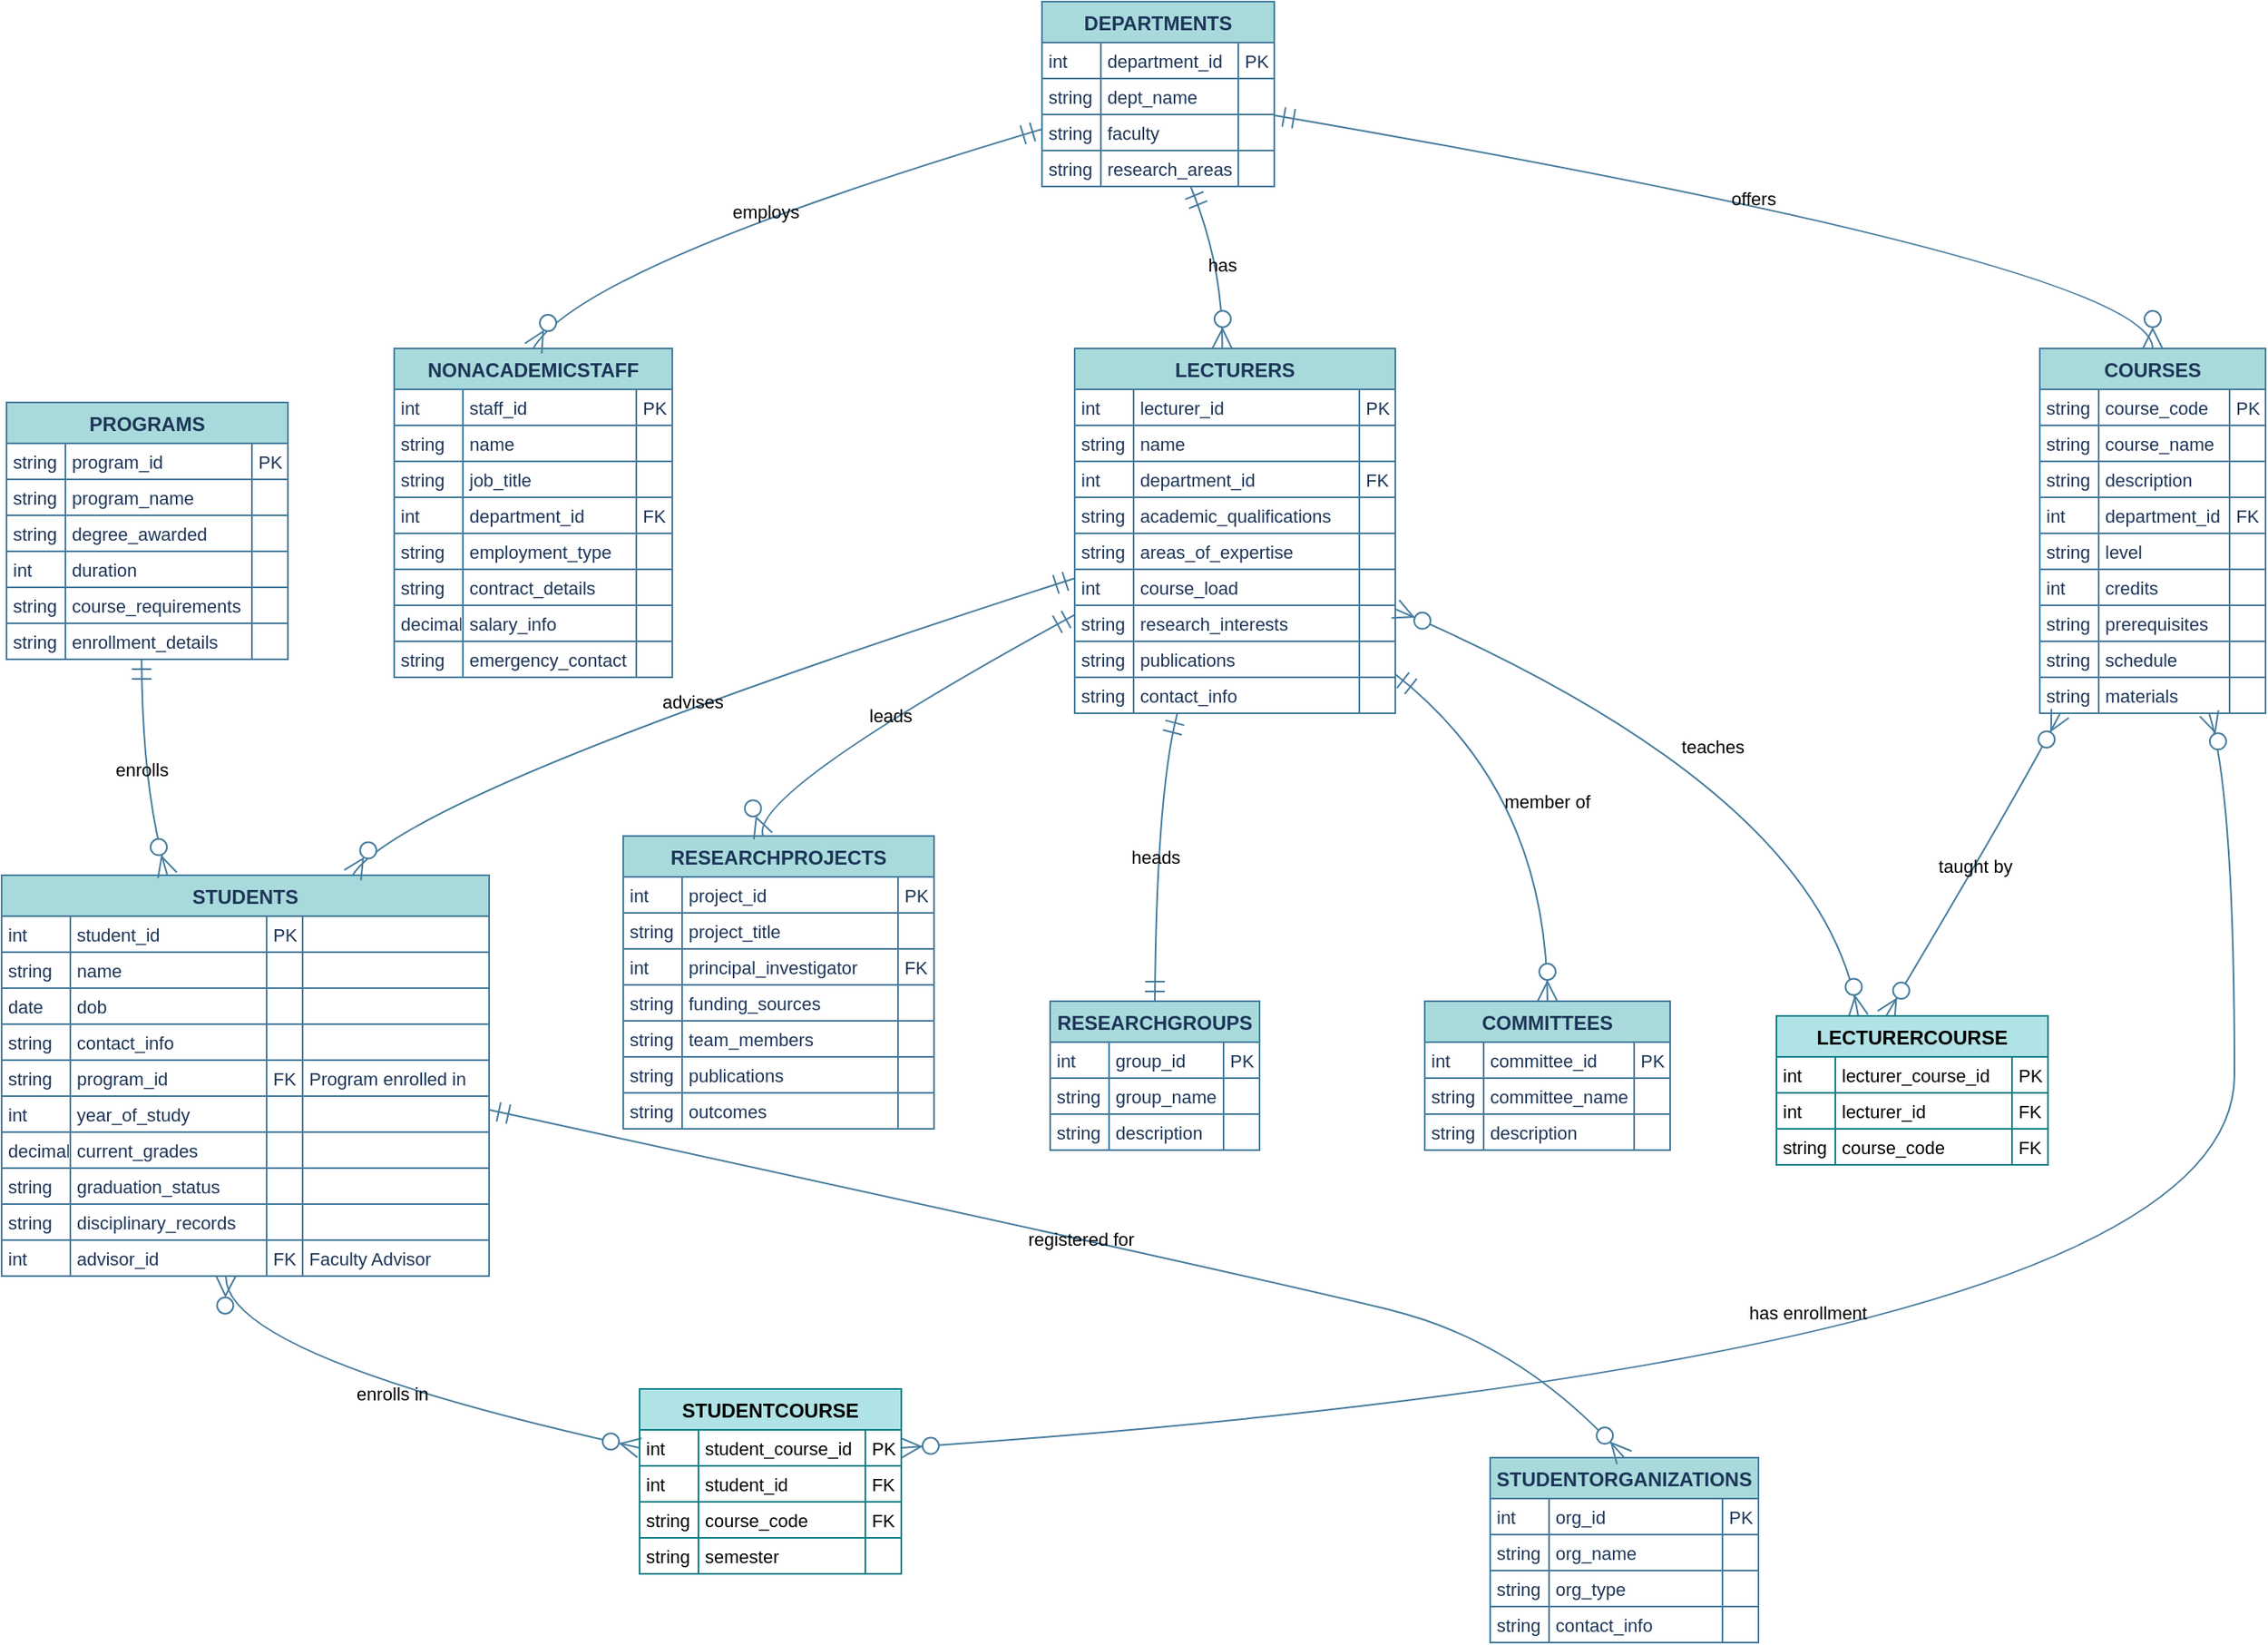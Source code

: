 <mxfile version="26.1.1">
  <diagram name="Page-1" id="ATd_FimBphq1Lc-aRG-b">
    <mxGraphModel dx="2074" dy="1132" grid="0" gridSize="10" guides="1" tooltips="1" connect="1" arrows="1" fold="1" page="1" pageScale="1" pageWidth="1169" pageHeight="827" math="0" shadow="0">
      <root>
        <mxCell id="0" />
        <mxCell id="1" parent="0" />
        <mxCell id="IM9ix_mjp3S93p6cJgH1-1" value="STUDENTS" style="shape=table;startSize=25;container=1;collapsible=0;childLayout=tableLayout;fixedRows=1;rowLines=1;fontStyle=1;align=center;resizeLast=1;labelBackgroundColor=none;fillColor=#A8DADC;strokeColor=#457B9D;fontColor=#1D3557;" parent="1" vertex="1">
          <mxGeometry x="20" y="554" width="298" height="245" as="geometry" />
        </mxCell>
        <mxCell id="IM9ix_mjp3S93p6cJgH1-2" style="shape=tableRow;horizontal=0;startSize=0;swimlaneHead=0;swimlaneBody=0;fillColor=none;collapsible=0;dropTarget=0;points=[[0,0.5],[1,0.5]];portConstraint=eastwest;top=0;left=0;right=0;bottom=0;labelBackgroundColor=none;strokeColor=#457B9D;fontColor=#1D3557;" parent="IM9ix_mjp3S93p6cJgH1-1" vertex="1">
          <mxGeometry y="25" width="298" height="22" as="geometry" />
        </mxCell>
        <mxCell id="IM9ix_mjp3S93p6cJgH1-3" value="int" style="shape=partialRectangle;connectable=0;fillColor=none;top=0;left=0;bottom=0;right=0;align=left;spacingLeft=2;overflow=hidden;fontSize=11;labelBackgroundColor=none;strokeColor=#457B9D;fontColor=#1D3557;" parent="IM9ix_mjp3S93p6cJgH1-2" vertex="1">
          <mxGeometry width="42" height="22" as="geometry">
            <mxRectangle width="42" height="22" as="alternateBounds" />
          </mxGeometry>
        </mxCell>
        <mxCell id="IM9ix_mjp3S93p6cJgH1-4" value="student_id" style="shape=partialRectangle;connectable=0;fillColor=none;top=0;left=0;bottom=0;right=0;align=left;spacingLeft=2;overflow=hidden;fontSize=11;labelBackgroundColor=none;strokeColor=#457B9D;fontColor=#1D3557;" parent="IM9ix_mjp3S93p6cJgH1-2" vertex="1">
          <mxGeometry x="42" width="120" height="22" as="geometry">
            <mxRectangle width="120" height="22" as="alternateBounds" />
          </mxGeometry>
        </mxCell>
        <mxCell id="IM9ix_mjp3S93p6cJgH1-5" value="PK" style="shape=partialRectangle;connectable=0;fillColor=none;top=0;left=0;bottom=0;right=0;align=left;spacingLeft=2;overflow=hidden;fontSize=11;labelBackgroundColor=none;strokeColor=#457B9D;fontColor=#1D3557;" parent="IM9ix_mjp3S93p6cJgH1-2" vertex="1">
          <mxGeometry x="162" width="22" height="22" as="geometry">
            <mxRectangle width="22" height="22" as="alternateBounds" />
          </mxGeometry>
        </mxCell>
        <mxCell id="IM9ix_mjp3S93p6cJgH1-6" value="" style="shape=partialRectangle;connectable=0;fillColor=none;top=0;left=0;bottom=0;right=0;align=left;spacingLeft=2;overflow=hidden;fontSize=11;labelBackgroundColor=none;strokeColor=#457B9D;fontColor=#1D3557;" parent="IM9ix_mjp3S93p6cJgH1-2" vertex="1">
          <mxGeometry x="184" width="114" height="22" as="geometry">
            <mxRectangle width="114" height="22" as="alternateBounds" />
          </mxGeometry>
        </mxCell>
        <mxCell id="IM9ix_mjp3S93p6cJgH1-7" style="shape=tableRow;horizontal=0;startSize=0;swimlaneHead=0;swimlaneBody=0;fillColor=none;collapsible=0;dropTarget=0;points=[[0,0.5],[1,0.5]];portConstraint=eastwest;top=0;left=0;right=0;bottom=0;labelBackgroundColor=none;strokeColor=#457B9D;fontColor=#1D3557;" parent="IM9ix_mjp3S93p6cJgH1-1" vertex="1">
          <mxGeometry y="47" width="298" height="22" as="geometry" />
        </mxCell>
        <mxCell id="IM9ix_mjp3S93p6cJgH1-8" value="string" style="shape=partialRectangle;connectable=0;fillColor=none;top=0;left=0;bottom=0;right=0;align=left;spacingLeft=2;overflow=hidden;fontSize=11;labelBackgroundColor=none;strokeColor=#457B9D;fontColor=#1D3557;" parent="IM9ix_mjp3S93p6cJgH1-7" vertex="1">
          <mxGeometry width="42" height="22" as="geometry">
            <mxRectangle width="42" height="22" as="alternateBounds" />
          </mxGeometry>
        </mxCell>
        <mxCell id="IM9ix_mjp3S93p6cJgH1-9" value="name" style="shape=partialRectangle;connectable=0;fillColor=none;top=0;left=0;bottom=0;right=0;align=left;spacingLeft=2;overflow=hidden;fontSize=11;labelBackgroundColor=none;strokeColor=#457B9D;fontColor=#1D3557;" parent="IM9ix_mjp3S93p6cJgH1-7" vertex="1">
          <mxGeometry x="42" width="120" height="22" as="geometry">
            <mxRectangle width="120" height="22" as="alternateBounds" />
          </mxGeometry>
        </mxCell>
        <mxCell id="IM9ix_mjp3S93p6cJgH1-10" value="" style="shape=partialRectangle;connectable=0;fillColor=none;top=0;left=0;bottom=0;right=0;align=left;spacingLeft=2;overflow=hidden;fontSize=11;labelBackgroundColor=none;strokeColor=#457B9D;fontColor=#1D3557;" parent="IM9ix_mjp3S93p6cJgH1-7" vertex="1">
          <mxGeometry x="162" width="22" height="22" as="geometry">
            <mxRectangle width="22" height="22" as="alternateBounds" />
          </mxGeometry>
        </mxCell>
        <mxCell id="IM9ix_mjp3S93p6cJgH1-11" value="" style="shape=partialRectangle;connectable=0;fillColor=none;top=0;left=0;bottom=0;right=0;align=left;spacingLeft=2;overflow=hidden;fontSize=11;labelBackgroundColor=none;strokeColor=#457B9D;fontColor=#1D3557;" parent="IM9ix_mjp3S93p6cJgH1-7" vertex="1">
          <mxGeometry x="184" width="114" height="22" as="geometry">
            <mxRectangle width="114" height="22" as="alternateBounds" />
          </mxGeometry>
        </mxCell>
        <mxCell id="IM9ix_mjp3S93p6cJgH1-12" style="shape=tableRow;horizontal=0;startSize=0;swimlaneHead=0;swimlaneBody=0;fillColor=none;collapsible=0;dropTarget=0;points=[[0,0.5],[1,0.5]];portConstraint=eastwest;top=0;left=0;right=0;bottom=0;labelBackgroundColor=none;strokeColor=#457B9D;fontColor=#1D3557;" parent="IM9ix_mjp3S93p6cJgH1-1" vertex="1">
          <mxGeometry y="69" width="298" height="22" as="geometry" />
        </mxCell>
        <mxCell id="IM9ix_mjp3S93p6cJgH1-13" value="date" style="shape=partialRectangle;connectable=0;fillColor=none;top=0;left=0;bottom=0;right=0;align=left;spacingLeft=2;overflow=hidden;fontSize=11;labelBackgroundColor=none;strokeColor=#457B9D;fontColor=#1D3557;" parent="IM9ix_mjp3S93p6cJgH1-12" vertex="1">
          <mxGeometry width="42" height="22" as="geometry">
            <mxRectangle width="42" height="22" as="alternateBounds" />
          </mxGeometry>
        </mxCell>
        <mxCell id="IM9ix_mjp3S93p6cJgH1-14" value="dob" style="shape=partialRectangle;connectable=0;fillColor=none;top=0;left=0;bottom=0;right=0;align=left;spacingLeft=2;overflow=hidden;fontSize=11;labelBackgroundColor=none;strokeColor=#457B9D;fontColor=#1D3557;" parent="IM9ix_mjp3S93p6cJgH1-12" vertex="1">
          <mxGeometry x="42" width="120" height="22" as="geometry">
            <mxRectangle width="120" height="22" as="alternateBounds" />
          </mxGeometry>
        </mxCell>
        <mxCell id="IM9ix_mjp3S93p6cJgH1-15" value="" style="shape=partialRectangle;connectable=0;fillColor=none;top=0;left=0;bottom=0;right=0;align=left;spacingLeft=2;overflow=hidden;fontSize=11;labelBackgroundColor=none;strokeColor=#457B9D;fontColor=#1D3557;" parent="IM9ix_mjp3S93p6cJgH1-12" vertex="1">
          <mxGeometry x="162" width="22" height="22" as="geometry">
            <mxRectangle width="22" height="22" as="alternateBounds" />
          </mxGeometry>
        </mxCell>
        <mxCell id="IM9ix_mjp3S93p6cJgH1-16" value="" style="shape=partialRectangle;connectable=0;fillColor=none;top=0;left=0;bottom=0;right=0;align=left;spacingLeft=2;overflow=hidden;fontSize=11;labelBackgroundColor=none;strokeColor=#457B9D;fontColor=#1D3557;" parent="IM9ix_mjp3S93p6cJgH1-12" vertex="1">
          <mxGeometry x="184" width="114" height="22" as="geometry">
            <mxRectangle width="114" height="22" as="alternateBounds" />
          </mxGeometry>
        </mxCell>
        <mxCell id="IM9ix_mjp3S93p6cJgH1-17" style="shape=tableRow;horizontal=0;startSize=0;swimlaneHead=0;swimlaneBody=0;fillColor=none;collapsible=0;dropTarget=0;points=[[0,0.5],[1,0.5]];portConstraint=eastwest;top=0;left=0;right=0;bottom=0;labelBackgroundColor=none;strokeColor=#457B9D;fontColor=#1D3557;" parent="IM9ix_mjp3S93p6cJgH1-1" vertex="1">
          <mxGeometry y="91" width="298" height="22" as="geometry" />
        </mxCell>
        <mxCell id="IM9ix_mjp3S93p6cJgH1-18" value="string" style="shape=partialRectangle;connectable=0;fillColor=none;top=0;left=0;bottom=0;right=0;align=left;spacingLeft=2;overflow=hidden;fontSize=11;labelBackgroundColor=none;strokeColor=#457B9D;fontColor=#1D3557;" parent="IM9ix_mjp3S93p6cJgH1-17" vertex="1">
          <mxGeometry width="42" height="22" as="geometry">
            <mxRectangle width="42" height="22" as="alternateBounds" />
          </mxGeometry>
        </mxCell>
        <mxCell id="IM9ix_mjp3S93p6cJgH1-19" value="contact_info" style="shape=partialRectangle;connectable=0;fillColor=none;top=0;left=0;bottom=0;right=0;align=left;spacingLeft=2;overflow=hidden;fontSize=11;labelBackgroundColor=none;strokeColor=#457B9D;fontColor=#1D3557;" parent="IM9ix_mjp3S93p6cJgH1-17" vertex="1">
          <mxGeometry x="42" width="120" height="22" as="geometry">
            <mxRectangle width="120" height="22" as="alternateBounds" />
          </mxGeometry>
        </mxCell>
        <mxCell id="IM9ix_mjp3S93p6cJgH1-20" value="" style="shape=partialRectangle;connectable=0;fillColor=none;top=0;left=0;bottom=0;right=0;align=left;spacingLeft=2;overflow=hidden;fontSize=11;labelBackgroundColor=none;strokeColor=#457B9D;fontColor=#1D3557;" parent="IM9ix_mjp3S93p6cJgH1-17" vertex="1">
          <mxGeometry x="162" width="22" height="22" as="geometry">
            <mxRectangle width="22" height="22" as="alternateBounds" />
          </mxGeometry>
        </mxCell>
        <mxCell id="IM9ix_mjp3S93p6cJgH1-21" value="" style="shape=partialRectangle;connectable=0;fillColor=none;top=0;left=0;bottom=0;right=0;align=left;spacingLeft=2;overflow=hidden;fontSize=11;labelBackgroundColor=none;strokeColor=#457B9D;fontColor=#1D3557;" parent="IM9ix_mjp3S93p6cJgH1-17" vertex="1">
          <mxGeometry x="184" width="114" height="22" as="geometry">
            <mxRectangle width="114" height="22" as="alternateBounds" />
          </mxGeometry>
        </mxCell>
        <mxCell id="IM9ix_mjp3S93p6cJgH1-22" style="shape=tableRow;horizontal=0;startSize=0;swimlaneHead=0;swimlaneBody=0;fillColor=none;collapsible=0;dropTarget=0;points=[[0,0.5],[1,0.5]];portConstraint=eastwest;top=0;left=0;right=0;bottom=0;labelBackgroundColor=none;strokeColor=#457B9D;fontColor=#1D3557;" parent="IM9ix_mjp3S93p6cJgH1-1" vertex="1">
          <mxGeometry y="113" width="298" height="22" as="geometry" />
        </mxCell>
        <mxCell id="IM9ix_mjp3S93p6cJgH1-23" value="string" style="shape=partialRectangle;connectable=0;fillColor=none;top=0;left=0;bottom=0;right=0;align=left;spacingLeft=2;overflow=hidden;fontSize=11;labelBackgroundColor=none;strokeColor=#457B9D;fontColor=#1D3557;" parent="IM9ix_mjp3S93p6cJgH1-22" vertex="1">
          <mxGeometry width="42" height="22" as="geometry">
            <mxRectangle width="42" height="22" as="alternateBounds" />
          </mxGeometry>
        </mxCell>
        <mxCell id="IM9ix_mjp3S93p6cJgH1-24" value="program_id" style="shape=partialRectangle;connectable=0;fillColor=none;top=0;left=0;bottom=0;right=0;align=left;spacingLeft=2;overflow=hidden;fontSize=11;labelBackgroundColor=none;strokeColor=#457B9D;fontColor=#1D3557;" parent="IM9ix_mjp3S93p6cJgH1-22" vertex="1">
          <mxGeometry x="42" width="120" height="22" as="geometry">
            <mxRectangle width="120" height="22" as="alternateBounds" />
          </mxGeometry>
        </mxCell>
        <mxCell id="IM9ix_mjp3S93p6cJgH1-25" value="FK" style="shape=partialRectangle;connectable=0;fillColor=none;top=0;left=0;bottom=0;right=0;align=left;spacingLeft=2;overflow=hidden;fontSize=11;labelBackgroundColor=none;strokeColor=#457B9D;fontColor=#1D3557;" parent="IM9ix_mjp3S93p6cJgH1-22" vertex="1">
          <mxGeometry x="162" width="22" height="22" as="geometry">
            <mxRectangle width="22" height="22" as="alternateBounds" />
          </mxGeometry>
        </mxCell>
        <mxCell id="IM9ix_mjp3S93p6cJgH1-26" value="Program enrolled in" style="shape=partialRectangle;connectable=0;fillColor=none;top=0;left=0;bottom=0;right=0;align=left;spacingLeft=2;overflow=hidden;fontSize=11;labelBackgroundColor=none;strokeColor=#457B9D;fontColor=#1D3557;" parent="IM9ix_mjp3S93p6cJgH1-22" vertex="1">
          <mxGeometry x="184" width="114" height="22" as="geometry">
            <mxRectangle width="114" height="22" as="alternateBounds" />
          </mxGeometry>
        </mxCell>
        <mxCell id="IM9ix_mjp3S93p6cJgH1-27" style="shape=tableRow;horizontal=0;startSize=0;swimlaneHead=0;swimlaneBody=0;fillColor=none;collapsible=0;dropTarget=0;points=[[0,0.5],[1,0.5]];portConstraint=eastwest;top=0;left=0;right=0;bottom=0;labelBackgroundColor=none;strokeColor=#457B9D;fontColor=#1D3557;" parent="IM9ix_mjp3S93p6cJgH1-1" vertex="1">
          <mxGeometry y="135" width="298" height="22" as="geometry" />
        </mxCell>
        <mxCell id="IM9ix_mjp3S93p6cJgH1-28" value="int" style="shape=partialRectangle;connectable=0;fillColor=none;top=0;left=0;bottom=0;right=0;align=left;spacingLeft=2;overflow=hidden;fontSize=11;labelBackgroundColor=none;strokeColor=#457B9D;fontColor=#1D3557;" parent="IM9ix_mjp3S93p6cJgH1-27" vertex="1">
          <mxGeometry width="42" height="22" as="geometry">
            <mxRectangle width="42" height="22" as="alternateBounds" />
          </mxGeometry>
        </mxCell>
        <mxCell id="IM9ix_mjp3S93p6cJgH1-29" value="year_of_study" style="shape=partialRectangle;connectable=0;fillColor=none;top=0;left=0;bottom=0;right=0;align=left;spacingLeft=2;overflow=hidden;fontSize=11;labelBackgroundColor=none;strokeColor=#457B9D;fontColor=#1D3557;" parent="IM9ix_mjp3S93p6cJgH1-27" vertex="1">
          <mxGeometry x="42" width="120" height="22" as="geometry">
            <mxRectangle width="120" height="22" as="alternateBounds" />
          </mxGeometry>
        </mxCell>
        <mxCell id="IM9ix_mjp3S93p6cJgH1-30" value="" style="shape=partialRectangle;connectable=0;fillColor=none;top=0;left=0;bottom=0;right=0;align=left;spacingLeft=2;overflow=hidden;fontSize=11;labelBackgroundColor=none;strokeColor=#457B9D;fontColor=#1D3557;" parent="IM9ix_mjp3S93p6cJgH1-27" vertex="1">
          <mxGeometry x="162" width="22" height="22" as="geometry">
            <mxRectangle width="22" height="22" as="alternateBounds" />
          </mxGeometry>
        </mxCell>
        <mxCell id="IM9ix_mjp3S93p6cJgH1-31" value="" style="shape=partialRectangle;connectable=0;fillColor=none;top=0;left=0;bottom=0;right=0;align=left;spacingLeft=2;overflow=hidden;fontSize=11;labelBackgroundColor=none;strokeColor=#457B9D;fontColor=#1D3557;" parent="IM9ix_mjp3S93p6cJgH1-27" vertex="1">
          <mxGeometry x="184" width="114" height="22" as="geometry">
            <mxRectangle width="114" height="22" as="alternateBounds" />
          </mxGeometry>
        </mxCell>
        <mxCell id="IM9ix_mjp3S93p6cJgH1-32" style="shape=tableRow;horizontal=0;startSize=0;swimlaneHead=0;swimlaneBody=0;fillColor=none;collapsible=0;dropTarget=0;points=[[0,0.5],[1,0.5]];portConstraint=eastwest;top=0;left=0;right=0;bottom=0;labelBackgroundColor=none;strokeColor=#457B9D;fontColor=#1D3557;" parent="IM9ix_mjp3S93p6cJgH1-1" vertex="1">
          <mxGeometry y="157" width="298" height="22" as="geometry" />
        </mxCell>
        <mxCell id="IM9ix_mjp3S93p6cJgH1-33" value="decimal" style="shape=partialRectangle;connectable=0;fillColor=none;top=0;left=0;bottom=0;right=0;align=left;spacingLeft=2;overflow=hidden;fontSize=11;labelBackgroundColor=none;strokeColor=#457B9D;fontColor=#1D3557;" parent="IM9ix_mjp3S93p6cJgH1-32" vertex="1">
          <mxGeometry width="42" height="22" as="geometry">
            <mxRectangle width="42" height="22" as="alternateBounds" />
          </mxGeometry>
        </mxCell>
        <mxCell id="IM9ix_mjp3S93p6cJgH1-34" value="current_grades" style="shape=partialRectangle;connectable=0;fillColor=none;top=0;left=0;bottom=0;right=0;align=left;spacingLeft=2;overflow=hidden;fontSize=11;labelBackgroundColor=none;strokeColor=#457B9D;fontColor=#1D3557;" parent="IM9ix_mjp3S93p6cJgH1-32" vertex="1">
          <mxGeometry x="42" width="120" height="22" as="geometry">
            <mxRectangle width="120" height="22" as="alternateBounds" />
          </mxGeometry>
        </mxCell>
        <mxCell id="IM9ix_mjp3S93p6cJgH1-35" value="" style="shape=partialRectangle;connectable=0;fillColor=none;top=0;left=0;bottom=0;right=0;align=left;spacingLeft=2;overflow=hidden;fontSize=11;labelBackgroundColor=none;strokeColor=#457B9D;fontColor=#1D3557;" parent="IM9ix_mjp3S93p6cJgH1-32" vertex="1">
          <mxGeometry x="162" width="22" height="22" as="geometry">
            <mxRectangle width="22" height="22" as="alternateBounds" />
          </mxGeometry>
        </mxCell>
        <mxCell id="IM9ix_mjp3S93p6cJgH1-36" value="" style="shape=partialRectangle;connectable=0;fillColor=none;top=0;left=0;bottom=0;right=0;align=left;spacingLeft=2;overflow=hidden;fontSize=11;labelBackgroundColor=none;strokeColor=#457B9D;fontColor=#1D3557;" parent="IM9ix_mjp3S93p6cJgH1-32" vertex="1">
          <mxGeometry x="184" width="114" height="22" as="geometry">
            <mxRectangle width="114" height="22" as="alternateBounds" />
          </mxGeometry>
        </mxCell>
        <mxCell id="IM9ix_mjp3S93p6cJgH1-37" style="shape=tableRow;horizontal=0;startSize=0;swimlaneHead=0;swimlaneBody=0;fillColor=none;collapsible=0;dropTarget=0;points=[[0,0.5],[1,0.5]];portConstraint=eastwest;top=0;left=0;right=0;bottom=0;labelBackgroundColor=none;strokeColor=#457B9D;fontColor=#1D3557;" parent="IM9ix_mjp3S93p6cJgH1-1" vertex="1">
          <mxGeometry y="179" width="298" height="22" as="geometry" />
        </mxCell>
        <mxCell id="IM9ix_mjp3S93p6cJgH1-38" value="string" style="shape=partialRectangle;connectable=0;fillColor=none;top=0;left=0;bottom=0;right=0;align=left;spacingLeft=2;overflow=hidden;fontSize=11;labelBackgroundColor=none;strokeColor=#457B9D;fontColor=#1D3557;" parent="IM9ix_mjp3S93p6cJgH1-37" vertex="1">
          <mxGeometry width="42" height="22" as="geometry">
            <mxRectangle width="42" height="22" as="alternateBounds" />
          </mxGeometry>
        </mxCell>
        <mxCell id="IM9ix_mjp3S93p6cJgH1-39" value="graduation_status" style="shape=partialRectangle;connectable=0;fillColor=none;top=0;left=0;bottom=0;right=0;align=left;spacingLeft=2;overflow=hidden;fontSize=11;labelBackgroundColor=none;strokeColor=#457B9D;fontColor=#1D3557;" parent="IM9ix_mjp3S93p6cJgH1-37" vertex="1">
          <mxGeometry x="42" width="120" height="22" as="geometry">
            <mxRectangle width="120" height="22" as="alternateBounds" />
          </mxGeometry>
        </mxCell>
        <mxCell id="IM9ix_mjp3S93p6cJgH1-40" value="" style="shape=partialRectangle;connectable=0;fillColor=none;top=0;left=0;bottom=0;right=0;align=left;spacingLeft=2;overflow=hidden;fontSize=11;labelBackgroundColor=none;strokeColor=#457B9D;fontColor=#1D3557;" parent="IM9ix_mjp3S93p6cJgH1-37" vertex="1">
          <mxGeometry x="162" width="22" height="22" as="geometry">
            <mxRectangle width="22" height="22" as="alternateBounds" />
          </mxGeometry>
        </mxCell>
        <mxCell id="IM9ix_mjp3S93p6cJgH1-41" value="" style="shape=partialRectangle;connectable=0;fillColor=none;top=0;left=0;bottom=0;right=0;align=left;spacingLeft=2;overflow=hidden;fontSize=11;labelBackgroundColor=none;strokeColor=#457B9D;fontColor=#1D3557;" parent="IM9ix_mjp3S93p6cJgH1-37" vertex="1">
          <mxGeometry x="184" width="114" height="22" as="geometry">
            <mxRectangle width="114" height="22" as="alternateBounds" />
          </mxGeometry>
        </mxCell>
        <mxCell id="IM9ix_mjp3S93p6cJgH1-42" style="shape=tableRow;horizontal=0;startSize=0;swimlaneHead=0;swimlaneBody=0;fillColor=none;collapsible=0;dropTarget=0;points=[[0,0.5],[1,0.5]];portConstraint=eastwest;top=0;left=0;right=0;bottom=0;labelBackgroundColor=none;strokeColor=#457B9D;fontColor=#1D3557;" parent="IM9ix_mjp3S93p6cJgH1-1" vertex="1">
          <mxGeometry y="201" width="298" height="22" as="geometry" />
        </mxCell>
        <mxCell id="IM9ix_mjp3S93p6cJgH1-43" value="string" style="shape=partialRectangle;connectable=0;fillColor=none;top=0;left=0;bottom=0;right=0;align=left;spacingLeft=2;overflow=hidden;fontSize=11;labelBackgroundColor=none;strokeColor=#457B9D;fontColor=#1D3557;" parent="IM9ix_mjp3S93p6cJgH1-42" vertex="1">
          <mxGeometry width="42" height="22" as="geometry">
            <mxRectangle width="42" height="22" as="alternateBounds" />
          </mxGeometry>
        </mxCell>
        <mxCell id="IM9ix_mjp3S93p6cJgH1-44" value="disciplinary_records" style="shape=partialRectangle;connectable=0;fillColor=none;top=0;left=0;bottom=0;right=0;align=left;spacingLeft=2;overflow=hidden;fontSize=11;labelBackgroundColor=none;strokeColor=#457B9D;fontColor=#1D3557;" parent="IM9ix_mjp3S93p6cJgH1-42" vertex="1">
          <mxGeometry x="42" width="120" height="22" as="geometry">
            <mxRectangle width="120" height="22" as="alternateBounds" />
          </mxGeometry>
        </mxCell>
        <mxCell id="IM9ix_mjp3S93p6cJgH1-45" value="" style="shape=partialRectangle;connectable=0;fillColor=none;top=0;left=0;bottom=0;right=0;align=left;spacingLeft=2;overflow=hidden;fontSize=11;labelBackgroundColor=none;strokeColor=#457B9D;fontColor=#1D3557;" parent="IM9ix_mjp3S93p6cJgH1-42" vertex="1">
          <mxGeometry x="162" width="22" height="22" as="geometry">
            <mxRectangle width="22" height="22" as="alternateBounds" />
          </mxGeometry>
        </mxCell>
        <mxCell id="IM9ix_mjp3S93p6cJgH1-46" value="" style="shape=partialRectangle;connectable=0;fillColor=none;top=0;left=0;bottom=0;right=0;align=left;spacingLeft=2;overflow=hidden;fontSize=11;labelBackgroundColor=none;strokeColor=#457B9D;fontColor=#1D3557;" parent="IM9ix_mjp3S93p6cJgH1-42" vertex="1">
          <mxGeometry x="184" width="114" height="22" as="geometry">
            <mxRectangle width="114" height="22" as="alternateBounds" />
          </mxGeometry>
        </mxCell>
        <mxCell id="IM9ix_mjp3S93p6cJgH1-47" style="shape=tableRow;horizontal=0;startSize=0;swimlaneHead=0;swimlaneBody=0;fillColor=none;collapsible=0;dropTarget=0;points=[[0,0.5],[1,0.5]];portConstraint=eastwest;top=0;left=0;right=0;bottom=0;labelBackgroundColor=none;strokeColor=#457B9D;fontColor=#1D3557;" parent="IM9ix_mjp3S93p6cJgH1-1" vertex="1">
          <mxGeometry y="223" width="298" height="22" as="geometry" />
        </mxCell>
        <mxCell id="IM9ix_mjp3S93p6cJgH1-48" value="int" style="shape=partialRectangle;connectable=0;fillColor=none;top=0;left=0;bottom=0;right=0;align=left;spacingLeft=2;overflow=hidden;fontSize=11;labelBackgroundColor=none;strokeColor=#457B9D;fontColor=#1D3557;" parent="IM9ix_mjp3S93p6cJgH1-47" vertex="1">
          <mxGeometry width="42" height="22" as="geometry">
            <mxRectangle width="42" height="22" as="alternateBounds" />
          </mxGeometry>
        </mxCell>
        <mxCell id="IM9ix_mjp3S93p6cJgH1-49" value="advisor_id" style="shape=partialRectangle;connectable=0;fillColor=none;top=0;left=0;bottom=0;right=0;align=left;spacingLeft=2;overflow=hidden;fontSize=11;labelBackgroundColor=none;strokeColor=#457B9D;fontColor=#1D3557;" parent="IM9ix_mjp3S93p6cJgH1-47" vertex="1">
          <mxGeometry x="42" width="120" height="22" as="geometry">
            <mxRectangle width="120" height="22" as="alternateBounds" />
          </mxGeometry>
        </mxCell>
        <mxCell id="IM9ix_mjp3S93p6cJgH1-50" value="FK" style="shape=partialRectangle;connectable=0;fillColor=none;top=0;left=0;bottom=0;right=0;align=left;spacingLeft=2;overflow=hidden;fontSize=11;labelBackgroundColor=none;strokeColor=#457B9D;fontColor=#1D3557;" parent="IM9ix_mjp3S93p6cJgH1-47" vertex="1">
          <mxGeometry x="162" width="22" height="22" as="geometry">
            <mxRectangle width="22" height="22" as="alternateBounds" />
          </mxGeometry>
        </mxCell>
        <mxCell id="IM9ix_mjp3S93p6cJgH1-51" value="Faculty Advisor" style="shape=partialRectangle;connectable=0;fillColor=none;top=0;left=0;bottom=0;right=0;align=left;spacingLeft=2;overflow=hidden;fontSize=11;labelBackgroundColor=none;strokeColor=#457B9D;fontColor=#1D3557;" parent="IM9ix_mjp3S93p6cJgH1-47" vertex="1">
          <mxGeometry x="184" width="114" height="22" as="geometry">
            <mxRectangle width="114" height="22" as="alternateBounds" />
          </mxGeometry>
        </mxCell>
        <mxCell id="IM9ix_mjp3S93p6cJgH1-52" value="LECTURERS" style="shape=table;startSize=25;container=1;collapsible=0;childLayout=tableLayout;fixedRows=1;rowLines=1;fontStyle=1;align=center;resizeLast=1;labelBackgroundColor=none;fillColor=#A8DADC;strokeColor=#457B9D;fontColor=#1D3557;" parent="1" vertex="1">
          <mxGeometry x="676" y="232" width="196" height="223" as="geometry" />
        </mxCell>
        <mxCell id="IM9ix_mjp3S93p6cJgH1-53" style="shape=tableRow;horizontal=0;startSize=0;swimlaneHead=0;swimlaneBody=0;fillColor=none;collapsible=0;dropTarget=0;points=[[0,0.5],[1,0.5]];portConstraint=eastwest;top=0;left=0;right=0;bottom=0;labelBackgroundColor=none;strokeColor=#457B9D;fontColor=#1D3557;" parent="IM9ix_mjp3S93p6cJgH1-52" vertex="1">
          <mxGeometry y="25" width="196" height="22" as="geometry" />
        </mxCell>
        <mxCell id="IM9ix_mjp3S93p6cJgH1-54" value="int" style="shape=partialRectangle;connectable=0;fillColor=none;top=0;left=0;bottom=0;right=0;align=left;spacingLeft=2;overflow=hidden;fontSize=11;labelBackgroundColor=none;strokeColor=#457B9D;fontColor=#1D3557;" parent="IM9ix_mjp3S93p6cJgH1-53" vertex="1">
          <mxGeometry width="36" height="22" as="geometry">
            <mxRectangle width="36" height="22" as="alternateBounds" />
          </mxGeometry>
        </mxCell>
        <mxCell id="IM9ix_mjp3S93p6cJgH1-55" value="lecturer_id" style="shape=partialRectangle;connectable=0;fillColor=none;top=0;left=0;bottom=0;right=0;align=left;spacingLeft=2;overflow=hidden;fontSize=11;labelBackgroundColor=none;strokeColor=#457B9D;fontColor=#1D3557;" parent="IM9ix_mjp3S93p6cJgH1-53" vertex="1">
          <mxGeometry x="36" width="138" height="22" as="geometry">
            <mxRectangle width="138" height="22" as="alternateBounds" />
          </mxGeometry>
        </mxCell>
        <mxCell id="IM9ix_mjp3S93p6cJgH1-56" value="PK" style="shape=partialRectangle;connectable=0;fillColor=none;top=0;left=0;bottom=0;right=0;align=left;spacingLeft=2;overflow=hidden;fontSize=11;labelBackgroundColor=none;strokeColor=#457B9D;fontColor=#1D3557;" parent="IM9ix_mjp3S93p6cJgH1-53" vertex="1">
          <mxGeometry x="174" width="22" height="22" as="geometry">
            <mxRectangle width="22" height="22" as="alternateBounds" />
          </mxGeometry>
        </mxCell>
        <mxCell id="IM9ix_mjp3S93p6cJgH1-57" style="shape=tableRow;horizontal=0;startSize=0;swimlaneHead=0;swimlaneBody=0;fillColor=none;collapsible=0;dropTarget=0;points=[[0,0.5],[1,0.5]];portConstraint=eastwest;top=0;left=0;right=0;bottom=0;labelBackgroundColor=none;strokeColor=#457B9D;fontColor=#1D3557;" parent="IM9ix_mjp3S93p6cJgH1-52" vertex="1">
          <mxGeometry y="47" width="196" height="22" as="geometry" />
        </mxCell>
        <mxCell id="IM9ix_mjp3S93p6cJgH1-58" value="string" style="shape=partialRectangle;connectable=0;fillColor=none;top=0;left=0;bottom=0;right=0;align=left;spacingLeft=2;overflow=hidden;fontSize=11;labelBackgroundColor=none;strokeColor=#457B9D;fontColor=#1D3557;" parent="IM9ix_mjp3S93p6cJgH1-57" vertex="1">
          <mxGeometry width="36" height="22" as="geometry">
            <mxRectangle width="36" height="22" as="alternateBounds" />
          </mxGeometry>
        </mxCell>
        <mxCell id="IM9ix_mjp3S93p6cJgH1-59" value="name" style="shape=partialRectangle;connectable=0;fillColor=none;top=0;left=0;bottom=0;right=0;align=left;spacingLeft=2;overflow=hidden;fontSize=11;labelBackgroundColor=none;strokeColor=#457B9D;fontColor=#1D3557;" parent="IM9ix_mjp3S93p6cJgH1-57" vertex="1">
          <mxGeometry x="36" width="138" height="22" as="geometry">
            <mxRectangle width="138" height="22" as="alternateBounds" />
          </mxGeometry>
        </mxCell>
        <mxCell id="IM9ix_mjp3S93p6cJgH1-60" value="" style="shape=partialRectangle;connectable=0;fillColor=none;top=0;left=0;bottom=0;right=0;align=left;spacingLeft=2;overflow=hidden;fontSize=11;labelBackgroundColor=none;strokeColor=#457B9D;fontColor=#1D3557;" parent="IM9ix_mjp3S93p6cJgH1-57" vertex="1">
          <mxGeometry x="174" width="22" height="22" as="geometry">
            <mxRectangle width="22" height="22" as="alternateBounds" />
          </mxGeometry>
        </mxCell>
        <mxCell id="IM9ix_mjp3S93p6cJgH1-61" style="shape=tableRow;horizontal=0;startSize=0;swimlaneHead=0;swimlaneBody=0;fillColor=none;collapsible=0;dropTarget=0;points=[[0,0.5],[1,0.5]];portConstraint=eastwest;top=0;left=0;right=0;bottom=0;labelBackgroundColor=none;strokeColor=#457B9D;fontColor=#1D3557;" parent="IM9ix_mjp3S93p6cJgH1-52" vertex="1">
          <mxGeometry y="69" width="196" height="22" as="geometry" />
        </mxCell>
        <mxCell id="IM9ix_mjp3S93p6cJgH1-62" value="int" style="shape=partialRectangle;connectable=0;fillColor=none;top=0;left=0;bottom=0;right=0;align=left;spacingLeft=2;overflow=hidden;fontSize=11;labelBackgroundColor=none;strokeColor=#457B9D;fontColor=#1D3557;" parent="IM9ix_mjp3S93p6cJgH1-61" vertex="1">
          <mxGeometry width="36" height="22" as="geometry">
            <mxRectangle width="36" height="22" as="alternateBounds" />
          </mxGeometry>
        </mxCell>
        <mxCell id="IM9ix_mjp3S93p6cJgH1-63" value="department_id" style="shape=partialRectangle;connectable=0;fillColor=none;top=0;left=0;bottom=0;right=0;align=left;spacingLeft=2;overflow=hidden;fontSize=11;labelBackgroundColor=none;strokeColor=#457B9D;fontColor=#1D3557;" parent="IM9ix_mjp3S93p6cJgH1-61" vertex="1">
          <mxGeometry x="36" width="138" height="22" as="geometry">
            <mxRectangle width="138" height="22" as="alternateBounds" />
          </mxGeometry>
        </mxCell>
        <mxCell id="IM9ix_mjp3S93p6cJgH1-64" value="FK" style="shape=partialRectangle;connectable=0;fillColor=none;top=0;left=0;bottom=0;right=0;align=left;spacingLeft=2;overflow=hidden;fontSize=11;labelBackgroundColor=none;strokeColor=#457B9D;fontColor=#1D3557;" parent="IM9ix_mjp3S93p6cJgH1-61" vertex="1">
          <mxGeometry x="174" width="22" height="22" as="geometry">
            <mxRectangle width="22" height="22" as="alternateBounds" />
          </mxGeometry>
        </mxCell>
        <mxCell id="IM9ix_mjp3S93p6cJgH1-65" style="shape=tableRow;horizontal=0;startSize=0;swimlaneHead=0;swimlaneBody=0;fillColor=none;collapsible=0;dropTarget=0;points=[[0,0.5],[1,0.5]];portConstraint=eastwest;top=0;left=0;right=0;bottom=0;labelBackgroundColor=none;strokeColor=#457B9D;fontColor=#1D3557;" parent="IM9ix_mjp3S93p6cJgH1-52" vertex="1">
          <mxGeometry y="91" width="196" height="22" as="geometry" />
        </mxCell>
        <mxCell id="IM9ix_mjp3S93p6cJgH1-66" value="string" style="shape=partialRectangle;connectable=0;fillColor=none;top=0;left=0;bottom=0;right=0;align=left;spacingLeft=2;overflow=hidden;fontSize=11;labelBackgroundColor=none;strokeColor=#457B9D;fontColor=#1D3557;" parent="IM9ix_mjp3S93p6cJgH1-65" vertex="1">
          <mxGeometry width="36" height="22" as="geometry">
            <mxRectangle width="36" height="22" as="alternateBounds" />
          </mxGeometry>
        </mxCell>
        <mxCell id="IM9ix_mjp3S93p6cJgH1-67" value="academic_qualifications" style="shape=partialRectangle;connectable=0;fillColor=none;top=0;left=0;bottom=0;right=0;align=left;spacingLeft=2;overflow=hidden;fontSize=11;labelBackgroundColor=none;strokeColor=#457B9D;fontColor=#1D3557;" parent="IM9ix_mjp3S93p6cJgH1-65" vertex="1">
          <mxGeometry x="36" width="138" height="22" as="geometry">
            <mxRectangle width="138" height="22" as="alternateBounds" />
          </mxGeometry>
        </mxCell>
        <mxCell id="IM9ix_mjp3S93p6cJgH1-68" value="" style="shape=partialRectangle;connectable=0;fillColor=none;top=0;left=0;bottom=0;right=0;align=left;spacingLeft=2;overflow=hidden;fontSize=11;labelBackgroundColor=none;strokeColor=#457B9D;fontColor=#1D3557;" parent="IM9ix_mjp3S93p6cJgH1-65" vertex="1">
          <mxGeometry x="174" width="22" height="22" as="geometry">
            <mxRectangle width="22" height="22" as="alternateBounds" />
          </mxGeometry>
        </mxCell>
        <mxCell id="IM9ix_mjp3S93p6cJgH1-69" style="shape=tableRow;horizontal=0;startSize=0;swimlaneHead=0;swimlaneBody=0;fillColor=none;collapsible=0;dropTarget=0;points=[[0,0.5],[1,0.5]];portConstraint=eastwest;top=0;left=0;right=0;bottom=0;labelBackgroundColor=none;strokeColor=#457B9D;fontColor=#1D3557;" parent="IM9ix_mjp3S93p6cJgH1-52" vertex="1">
          <mxGeometry y="113" width="196" height="22" as="geometry" />
        </mxCell>
        <mxCell id="IM9ix_mjp3S93p6cJgH1-70" value="string" style="shape=partialRectangle;connectable=0;fillColor=none;top=0;left=0;bottom=0;right=0;align=left;spacingLeft=2;overflow=hidden;fontSize=11;labelBackgroundColor=none;strokeColor=#457B9D;fontColor=#1D3557;" parent="IM9ix_mjp3S93p6cJgH1-69" vertex="1">
          <mxGeometry width="36" height="22" as="geometry">
            <mxRectangle width="36" height="22" as="alternateBounds" />
          </mxGeometry>
        </mxCell>
        <mxCell id="IM9ix_mjp3S93p6cJgH1-71" value="areas_of_expertise" style="shape=partialRectangle;connectable=0;fillColor=none;top=0;left=0;bottom=0;right=0;align=left;spacingLeft=2;overflow=hidden;fontSize=11;labelBackgroundColor=none;strokeColor=#457B9D;fontColor=#1D3557;" parent="IM9ix_mjp3S93p6cJgH1-69" vertex="1">
          <mxGeometry x="36" width="138" height="22" as="geometry">
            <mxRectangle width="138" height="22" as="alternateBounds" />
          </mxGeometry>
        </mxCell>
        <mxCell id="IM9ix_mjp3S93p6cJgH1-72" value="" style="shape=partialRectangle;connectable=0;fillColor=none;top=0;left=0;bottom=0;right=0;align=left;spacingLeft=2;overflow=hidden;fontSize=11;labelBackgroundColor=none;strokeColor=#457B9D;fontColor=#1D3557;" parent="IM9ix_mjp3S93p6cJgH1-69" vertex="1">
          <mxGeometry x="174" width="22" height="22" as="geometry">
            <mxRectangle width="22" height="22" as="alternateBounds" />
          </mxGeometry>
        </mxCell>
        <mxCell id="IM9ix_mjp3S93p6cJgH1-73" style="shape=tableRow;horizontal=0;startSize=0;swimlaneHead=0;swimlaneBody=0;fillColor=none;collapsible=0;dropTarget=0;points=[[0,0.5],[1,0.5]];portConstraint=eastwest;top=0;left=0;right=0;bottom=0;labelBackgroundColor=none;strokeColor=#457B9D;fontColor=#1D3557;" parent="IM9ix_mjp3S93p6cJgH1-52" vertex="1">
          <mxGeometry y="135" width="196" height="22" as="geometry" />
        </mxCell>
        <mxCell id="IM9ix_mjp3S93p6cJgH1-74" value="int" style="shape=partialRectangle;connectable=0;fillColor=none;top=0;left=0;bottom=0;right=0;align=left;spacingLeft=2;overflow=hidden;fontSize=11;labelBackgroundColor=none;strokeColor=#457B9D;fontColor=#1D3557;" parent="IM9ix_mjp3S93p6cJgH1-73" vertex="1">
          <mxGeometry width="36" height="22" as="geometry">
            <mxRectangle width="36" height="22" as="alternateBounds" />
          </mxGeometry>
        </mxCell>
        <mxCell id="IM9ix_mjp3S93p6cJgH1-75" value="course_load" style="shape=partialRectangle;connectable=0;fillColor=none;top=0;left=0;bottom=0;right=0;align=left;spacingLeft=2;overflow=hidden;fontSize=11;labelBackgroundColor=none;strokeColor=#457B9D;fontColor=#1D3557;" parent="IM9ix_mjp3S93p6cJgH1-73" vertex="1">
          <mxGeometry x="36" width="138" height="22" as="geometry">
            <mxRectangle width="138" height="22" as="alternateBounds" />
          </mxGeometry>
        </mxCell>
        <mxCell id="IM9ix_mjp3S93p6cJgH1-76" value="" style="shape=partialRectangle;connectable=0;fillColor=none;top=0;left=0;bottom=0;right=0;align=left;spacingLeft=2;overflow=hidden;fontSize=11;labelBackgroundColor=none;strokeColor=#457B9D;fontColor=#1D3557;" parent="IM9ix_mjp3S93p6cJgH1-73" vertex="1">
          <mxGeometry x="174" width="22" height="22" as="geometry">
            <mxRectangle width="22" height="22" as="alternateBounds" />
          </mxGeometry>
        </mxCell>
        <mxCell id="IM9ix_mjp3S93p6cJgH1-77" style="shape=tableRow;horizontal=0;startSize=0;swimlaneHead=0;swimlaneBody=0;fillColor=none;collapsible=0;dropTarget=0;points=[[0,0.5],[1,0.5]];portConstraint=eastwest;top=0;left=0;right=0;bottom=0;labelBackgroundColor=none;strokeColor=#457B9D;fontColor=#1D3557;" parent="IM9ix_mjp3S93p6cJgH1-52" vertex="1">
          <mxGeometry y="157" width="196" height="22" as="geometry" />
        </mxCell>
        <mxCell id="IM9ix_mjp3S93p6cJgH1-78" value="string" style="shape=partialRectangle;connectable=0;fillColor=none;top=0;left=0;bottom=0;right=0;align=left;spacingLeft=2;overflow=hidden;fontSize=11;labelBackgroundColor=none;strokeColor=#457B9D;fontColor=#1D3557;" parent="IM9ix_mjp3S93p6cJgH1-77" vertex="1">
          <mxGeometry width="36" height="22" as="geometry">
            <mxRectangle width="36" height="22" as="alternateBounds" />
          </mxGeometry>
        </mxCell>
        <mxCell id="IM9ix_mjp3S93p6cJgH1-79" value="research_interests" style="shape=partialRectangle;connectable=0;fillColor=none;top=0;left=0;bottom=0;right=0;align=left;spacingLeft=2;overflow=hidden;fontSize=11;labelBackgroundColor=none;strokeColor=#457B9D;fontColor=#1D3557;" parent="IM9ix_mjp3S93p6cJgH1-77" vertex="1">
          <mxGeometry x="36" width="138" height="22" as="geometry">
            <mxRectangle width="138" height="22" as="alternateBounds" />
          </mxGeometry>
        </mxCell>
        <mxCell id="IM9ix_mjp3S93p6cJgH1-80" value="" style="shape=partialRectangle;connectable=0;fillColor=none;top=0;left=0;bottom=0;right=0;align=left;spacingLeft=2;overflow=hidden;fontSize=11;labelBackgroundColor=none;strokeColor=#457B9D;fontColor=#1D3557;" parent="IM9ix_mjp3S93p6cJgH1-77" vertex="1">
          <mxGeometry x="174" width="22" height="22" as="geometry">
            <mxRectangle width="22" height="22" as="alternateBounds" />
          </mxGeometry>
        </mxCell>
        <mxCell id="IM9ix_mjp3S93p6cJgH1-81" style="shape=tableRow;horizontal=0;startSize=0;swimlaneHead=0;swimlaneBody=0;fillColor=none;collapsible=0;dropTarget=0;points=[[0,0.5],[1,0.5]];portConstraint=eastwest;top=0;left=0;right=0;bottom=0;labelBackgroundColor=none;strokeColor=#457B9D;fontColor=#1D3557;" parent="IM9ix_mjp3S93p6cJgH1-52" vertex="1">
          <mxGeometry y="179" width="196" height="22" as="geometry" />
        </mxCell>
        <mxCell id="IM9ix_mjp3S93p6cJgH1-82" value="string" style="shape=partialRectangle;connectable=0;fillColor=none;top=0;left=0;bottom=0;right=0;align=left;spacingLeft=2;overflow=hidden;fontSize=11;labelBackgroundColor=none;strokeColor=#457B9D;fontColor=#1D3557;" parent="IM9ix_mjp3S93p6cJgH1-81" vertex="1">
          <mxGeometry width="36" height="22" as="geometry">
            <mxRectangle width="36" height="22" as="alternateBounds" />
          </mxGeometry>
        </mxCell>
        <mxCell id="IM9ix_mjp3S93p6cJgH1-83" value="publications" style="shape=partialRectangle;connectable=0;fillColor=none;top=0;left=0;bottom=0;right=0;align=left;spacingLeft=2;overflow=hidden;fontSize=11;labelBackgroundColor=none;strokeColor=#457B9D;fontColor=#1D3557;" parent="IM9ix_mjp3S93p6cJgH1-81" vertex="1">
          <mxGeometry x="36" width="138" height="22" as="geometry">
            <mxRectangle width="138" height="22" as="alternateBounds" />
          </mxGeometry>
        </mxCell>
        <mxCell id="IM9ix_mjp3S93p6cJgH1-84" value="" style="shape=partialRectangle;connectable=0;fillColor=none;top=0;left=0;bottom=0;right=0;align=left;spacingLeft=2;overflow=hidden;fontSize=11;labelBackgroundColor=none;strokeColor=#457B9D;fontColor=#1D3557;" parent="IM9ix_mjp3S93p6cJgH1-81" vertex="1">
          <mxGeometry x="174" width="22" height="22" as="geometry">
            <mxRectangle width="22" height="22" as="alternateBounds" />
          </mxGeometry>
        </mxCell>
        <mxCell id="IM9ix_mjp3S93p6cJgH1-85" style="shape=tableRow;horizontal=0;startSize=0;swimlaneHead=0;swimlaneBody=0;fillColor=none;collapsible=0;dropTarget=0;points=[[0,0.5],[1,0.5]];portConstraint=eastwest;top=0;left=0;right=0;bottom=0;labelBackgroundColor=none;strokeColor=#457B9D;fontColor=#1D3557;" parent="IM9ix_mjp3S93p6cJgH1-52" vertex="1">
          <mxGeometry y="201" width="196" height="22" as="geometry" />
        </mxCell>
        <mxCell id="IM9ix_mjp3S93p6cJgH1-86" value="string" style="shape=partialRectangle;connectable=0;fillColor=none;top=0;left=0;bottom=0;right=0;align=left;spacingLeft=2;overflow=hidden;fontSize=11;labelBackgroundColor=none;strokeColor=#457B9D;fontColor=#1D3557;" parent="IM9ix_mjp3S93p6cJgH1-85" vertex="1">
          <mxGeometry width="36" height="22" as="geometry">
            <mxRectangle width="36" height="22" as="alternateBounds" />
          </mxGeometry>
        </mxCell>
        <mxCell id="IM9ix_mjp3S93p6cJgH1-87" value="contact_info" style="shape=partialRectangle;connectable=0;fillColor=none;top=0;left=0;bottom=0;right=0;align=left;spacingLeft=2;overflow=hidden;fontSize=11;labelBackgroundColor=none;strokeColor=#457B9D;fontColor=#1D3557;" parent="IM9ix_mjp3S93p6cJgH1-85" vertex="1">
          <mxGeometry x="36" width="138" height="22" as="geometry">
            <mxRectangle width="138" height="22" as="alternateBounds" />
          </mxGeometry>
        </mxCell>
        <mxCell id="IM9ix_mjp3S93p6cJgH1-88" value="" style="shape=partialRectangle;connectable=0;fillColor=none;top=0;left=0;bottom=0;right=0;align=left;spacingLeft=2;overflow=hidden;fontSize=11;labelBackgroundColor=none;strokeColor=#457B9D;fontColor=#1D3557;" parent="IM9ix_mjp3S93p6cJgH1-85" vertex="1">
          <mxGeometry x="174" width="22" height="22" as="geometry">
            <mxRectangle width="22" height="22" as="alternateBounds" />
          </mxGeometry>
        </mxCell>
        <mxCell id="IM9ix_mjp3S93p6cJgH1-89" value="NONACADEMICSTAFF" style="shape=table;startSize=25;container=1;collapsible=0;childLayout=tableLayout;fixedRows=1;rowLines=1;fontStyle=1;align=center;resizeLast=1;labelBackgroundColor=none;fillColor=#A8DADC;strokeColor=#457B9D;fontColor=#1D3557;" parent="1" vertex="1">
          <mxGeometry x="260" y="232" width="170" height="201" as="geometry" />
        </mxCell>
        <mxCell id="IM9ix_mjp3S93p6cJgH1-90" style="shape=tableRow;horizontal=0;startSize=0;swimlaneHead=0;swimlaneBody=0;fillColor=none;collapsible=0;dropTarget=0;points=[[0,0.5],[1,0.5]];portConstraint=eastwest;top=0;left=0;right=0;bottom=0;labelBackgroundColor=none;strokeColor=#457B9D;fontColor=#1D3557;" parent="IM9ix_mjp3S93p6cJgH1-89" vertex="1">
          <mxGeometry y="25" width="170" height="22" as="geometry" />
        </mxCell>
        <mxCell id="IM9ix_mjp3S93p6cJgH1-91" value="int" style="shape=partialRectangle;connectable=0;fillColor=none;top=0;left=0;bottom=0;right=0;align=left;spacingLeft=2;overflow=hidden;fontSize=11;labelBackgroundColor=none;strokeColor=#457B9D;fontColor=#1D3557;" parent="IM9ix_mjp3S93p6cJgH1-90" vertex="1">
          <mxGeometry width="42" height="22" as="geometry">
            <mxRectangle width="42" height="22" as="alternateBounds" />
          </mxGeometry>
        </mxCell>
        <mxCell id="IM9ix_mjp3S93p6cJgH1-92" value="staff_id" style="shape=partialRectangle;connectable=0;fillColor=none;top=0;left=0;bottom=0;right=0;align=left;spacingLeft=2;overflow=hidden;fontSize=11;labelBackgroundColor=none;strokeColor=#457B9D;fontColor=#1D3557;" parent="IM9ix_mjp3S93p6cJgH1-90" vertex="1">
          <mxGeometry x="42" width="106" height="22" as="geometry">
            <mxRectangle width="106" height="22" as="alternateBounds" />
          </mxGeometry>
        </mxCell>
        <mxCell id="IM9ix_mjp3S93p6cJgH1-93" value="PK" style="shape=partialRectangle;connectable=0;fillColor=none;top=0;left=0;bottom=0;right=0;align=left;spacingLeft=2;overflow=hidden;fontSize=11;labelBackgroundColor=none;strokeColor=#457B9D;fontColor=#1D3557;" parent="IM9ix_mjp3S93p6cJgH1-90" vertex="1">
          <mxGeometry x="148" width="22" height="22" as="geometry">
            <mxRectangle width="22" height="22" as="alternateBounds" />
          </mxGeometry>
        </mxCell>
        <mxCell id="IM9ix_mjp3S93p6cJgH1-94" style="shape=tableRow;horizontal=0;startSize=0;swimlaneHead=0;swimlaneBody=0;fillColor=none;collapsible=0;dropTarget=0;points=[[0,0.5],[1,0.5]];portConstraint=eastwest;top=0;left=0;right=0;bottom=0;labelBackgroundColor=none;strokeColor=#457B9D;fontColor=#1D3557;" parent="IM9ix_mjp3S93p6cJgH1-89" vertex="1">
          <mxGeometry y="47" width="170" height="22" as="geometry" />
        </mxCell>
        <mxCell id="IM9ix_mjp3S93p6cJgH1-95" value="string" style="shape=partialRectangle;connectable=0;fillColor=none;top=0;left=0;bottom=0;right=0;align=left;spacingLeft=2;overflow=hidden;fontSize=11;labelBackgroundColor=none;strokeColor=#457B9D;fontColor=#1D3557;" parent="IM9ix_mjp3S93p6cJgH1-94" vertex="1">
          <mxGeometry width="42" height="22" as="geometry">
            <mxRectangle width="42" height="22" as="alternateBounds" />
          </mxGeometry>
        </mxCell>
        <mxCell id="IM9ix_mjp3S93p6cJgH1-96" value="name" style="shape=partialRectangle;connectable=0;fillColor=none;top=0;left=0;bottom=0;right=0;align=left;spacingLeft=2;overflow=hidden;fontSize=11;labelBackgroundColor=none;strokeColor=#457B9D;fontColor=#1D3557;" parent="IM9ix_mjp3S93p6cJgH1-94" vertex="1">
          <mxGeometry x="42" width="106" height="22" as="geometry">
            <mxRectangle width="106" height="22" as="alternateBounds" />
          </mxGeometry>
        </mxCell>
        <mxCell id="IM9ix_mjp3S93p6cJgH1-97" value="" style="shape=partialRectangle;connectable=0;fillColor=none;top=0;left=0;bottom=0;right=0;align=left;spacingLeft=2;overflow=hidden;fontSize=11;labelBackgroundColor=none;strokeColor=#457B9D;fontColor=#1D3557;" parent="IM9ix_mjp3S93p6cJgH1-94" vertex="1">
          <mxGeometry x="148" width="22" height="22" as="geometry">
            <mxRectangle width="22" height="22" as="alternateBounds" />
          </mxGeometry>
        </mxCell>
        <mxCell id="IM9ix_mjp3S93p6cJgH1-98" style="shape=tableRow;horizontal=0;startSize=0;swimlaneHead=0;swimlaneBody=0;fillColor=none;collapsible=0;dropTarget=0;points=[[0,0.5],[1,0.5]];portConstraint=eastwest;top=0;left=0;right=0;bottom=0;labelBackgroundColor=none;strokeColor=#457B9D;fontColor=#1D3557;" parent="IM9ix_mjp3S93p6cJgH1-89" vertex="1">
          <mxGeometry y="69" width="170" height="22" as="geometry" />
        </mxCell>
        <mxCell id="IM9ix_mjp3S93p6cJgH1-99" value="string" style="shape=partialRectangle;connectable=0;fillColor=none;top=0;left=0;bottom=0;right=0;align=left;spacingLeft=2;overflow=hidden;fontSize=11;labelBackgroundColor=none;strokeColor=#457B9D;fontColor=#1D3557;" parent="IM9ix_mjp3S93p6cJgH1-98" vertex="1">
          <mxGeometry width="42" height="22" as="geometry">
            <mxRectangle width="42" height="22" as="alternateBounds" />
          </mxGeometry>
        </mxCell>
        <mxCell id="IM9ix_mjp3S93p6cJgH1-100" value="job_title" style="shape=partialRectangle;connectable=0;fillColor=none;top=0;left=0;bottom=0;right=0;align=left;spacingLeft=2;overflow=hidden;fontSize=11;labelBackgroundColor=none;strokeColor=#457B9D;fontColor=#1D3557;" parent="IM9ix_mjp3S93p6cJgH1-98" vertex="1">
          <mxGeometry x="42" width="106" height="22" as="geometry">
            <mxRectangle width="106" height="22" as="alternateBounds" />
          </mxGeometry>
        </mxCell>
        <mxCell id="IM9ix_mjp3S93p6cJgH1-101" value="" style="shape=partialRectangle;connectable=0;fillColor=none;top=0;left=0;bottom=0;right=0;align=left;spacingLeft=2;overflow=hidden;fontSize=11;labelBackgroundColor=none;strokeColor=#457B9D;fontColor=#1D3557;" parent="IM9ix_mjp3S93p6cJgH1-98" vertex="1">
          <mxGeometry x="148" width="22" height="22" as="geometry">
            <mxRectangle width="22" height="22" as="alternateBounds" />
          </mxGeometry>
        </mxCell>
        <mxCell id="IM9ix_mjp3S93p6cJgH1-102" style="shape=tableRow;horizontal=0;startSize=0;swimlaneHead=0;swimlaneBody=0;fillColor=none;collapsible=0;dropTarget=0;points=[[0,0.5],[1,0.5]];portConstraint=eastwest;top=0;left=0;right=0;bottom=0;labelBackgroundColor=none;strokeColor=#457B9D;fontColor=#1D3557;" parent="IM9ix_mjp3S93p6cJgH1-89" vertex="1">
          <mxGeometry y="91" width="170" height="22" as="geometry" />
        </mxCell>
        <mxCell id="IM9ix_mjp3S93p6cJgH1-103" value="int" style="shape=partialRectangle;connectable=0;fillColor=none;top=0;left=0;bottom=0;right=0;align=left;spacingLeft=2;overflow=hidden;fontSize=11;labelBackgroundColor=none;strokeColor=#457B9D;fontColor=#1D3557;" parent="IM9ix_mjp3S93p6cJgH1-102" vertex="1">
          <mxGeometry width="42" height="22" as="geometry">
            <mxRectangle width="42" height="22" as="alternateBounds" />
          </mxGeometry>
        </mxCell>
        <mxCell id="IM9ix_mjp3S93p6cJgH1-104" value="department_id" style="shape=partialRectangle;connectable=0;fillColor=none;top=0;left=0;bottom=0;right=0;align=left;spacingLeft=2;overflow=hidden;fontSize=11;labelBackgroundColor=none;strokeColor=#457B9D;fontColor=#1D3557;" parent="IM9ix_mjp3S93p6cJgH1-102" vertex="1">
          <mxGeometry x="42" width="106" height="22" as="geometry">
            <mxRectangle width="106" height="22" as="alternateBounds" />
          </mxGeometry>
        </mxCell>
        <mxCell id="IM9ix_mjp3S93p6cJgH1-105" value="FK" style="shape=partialRectangle;connectable=0;fillColor=none;top=0;left=0;bottom=0;right=0;align=left;spacingLeft=2;overflow=hidden;fontSize=11;labelBackgroundColor=none;strokeColor=#457B9D;fontColor=#1D3557;" parent="IM9ix_mjp3S93p6cJgH1-102" vertex="1">
          <mxGeometry x="148" width="22" height="22" as="geometry">
            <mxRectangle width="22" height="22" as="alternateBounds" />
          </mxGeometry>
        </mxCell>
        <mxCell id="IM9ix_mjp3S93p6cJgH1-106" style="shape=tableRow;horizontal=0;startSize=0;swimlaneHead=0;swimlaneBody=0;fillColor=none;collapsible=0;dropTarget=0;points=[[0,0.5],[1,0.5]];portConstraint=eastwest;top=0;left=0;right=0;bottom=0;labelBackgroundColor=none;strokeColor=#457B9D;fontColor=#1D3557;" parent="IM9ix_mjp3S93p6cJgH1-89" vertex="1">
          <mxGeometry y="113" width="170" height="22" as="geometry" />
        </mxCell>
        <mxCell id="IM9ix_mjp3S93p6cJgH1-107" value="string" style="shape=partialRectangle;connectable=0;fillColor=none;top=0;left=0;bottom=0;right=0;align=left;spacingLeft=2;overflow=hidden;fontSize=11;labelBackgroundColor=none;strokeColor=#457B9D;fontColor=#1D3557;" parent="IM9ix_mjp3S93p6cJgH1-106" vertex="1">
          <mxGeometry width="42" height="22" as="geometry">
            <mxRectangle width="42" height="22" as="alternateBounds" />
          </mxGeometry>
        </mxCell>
        <mxCell id="IM9ix_mjp3S93p6cJgH1-108" value="employment_type" style="shape=partialRectangle;connectable=0;fillColor=none;top=0;left=0;bottom=0;right=0;align=left;spacingLeft=2;overflow=hidden;fontSize=11;labelBackgroundColor=none;strokeColor=#457B9D;fontColor=#1D3557;" parent="IM9ix_mjp3S93p6cJgH1-106" vertex="1">
          <mxGeometry x="42" width="106" height="22" as="geometry">
            <mxRectangle width="106" height="22" as="alternateBounds" />
          </mxGeometry>
        </mxCell>
        <mxCell id="IM9ix_mjp3S93p6cJgH1-109" value="" style="shape=partialRectangle;connectable=0;fillColor=none;top=0;left=0;bottom=0;right=0;align=left;spacingLeft=2;overflow=hidden;fontSize=11;labelBackgroundColor=none;strokeColor=#457B9D;fontColor=#1D3557;" parent="IM9ix_mjp3S93p6cJgH1-106" vertex="1">
          <mxGeometry x="148" width="22" height="22" as="geometry">
            <mxRectangle width="22" height="22" as="alternateBounds" />
          </mxGeometry>
        </mxCell>
        <mxCell id="IM9ix_mjp3S93p6cJgH1-110" style="shape=tableRow;horizontal=0;startSize=0;swimlaneHead=0;swimlaneBody=0;fillColor=none;collapsible=0;dropTarget=0;points=[[0,0.5],[1,0.5]];portConstraint=eastwest;top=0;left=0;right=0;bottom=0;labelBackgroundColor=none;strokeColor=#457B9D;fontColor=#1D3557;" parent="IM9ix_mjp3S93p6cJgH1-89" vertex="1">
          <mxGeometry y="135" width="170" height="22" as="geometry" />
        </mxCell>
        <mxCell id="IM9ix_mjp3S93p6cJgH1-111" value="string" style="shape=partialRectangle;connectable=0;fillColor=none;top=0;left=0;bottom=0;right=0;align=left;spacingLeft=2;overflow=hidden;fontSize=11;labelBackgroundColor=none;strokeColor=#457B9D;fontColor=#1D3557;" parent="IM9ix_mjp3S93p6cJgH1-110" vertex="1">
          <mxGeometry width="42" height="22" as="geometry">
            <mxRectangle width="42" height="22" as="alternateBounds" />
          </mxGeometry>
        </mxCell>
        <mxCell id="IM9ix_mjp3S93p6cJgH1-112" value="contract_details" style="shape=partialRectangle;connectable=0;fillColor=none;top=0;left=0;bottom=0;right=0;align=left;spacingLeft=2;overflow=hidden;fontSize=11;labelBackgroundColor=none;strokeColor=#457B9D;fontColor=#1D3557;" parent="IM9ix_mjp3S93p6cJgH1-110" vertex="1">
          <mxGeometry x="42" width="106" height="22" as="geometry">
            <mxRectangle width="106" height="22" as="alternateBounds" />
          </mxGeometry>
        </mxCell>
        <mxCell id="IM9ix_mjp3S93p6cJgH1-113" value="" style="shape=partialRectangle;connectable=0;fillColor=none;top=0;left=0;bottom=0;right=0;align=left;spacingLeft=2;overflow=hidden;fontSize=11;labelBackgroundColor=none;strokeColor=#457B9D;fontColor=#1D3557;" parent="IM9ix_mjp3S93p6cJgH1-110" vertex="1">
          <mxGeometry x="148" width="22" height="22" as="geometry">
            <mxRectangle width="22" height="22" as="alternateBounds" />
          </mxGeometry>
        </mxCell>
        <mxCell id="IM9ix_mjp3S93p6cJgH1-114" style="shape=tableRow;horizontal=0;startSize=0;swimlaneHead=0;swimlaneBody=0;fillColor=none;collapsible=0;dropTarget=0;points=[[0,0.5],[1,0.5]];portConstraint=eastwest;top=0;left=0;right=0;bottom=0;labelBackgroundColor=none;strokeColor=#457B9D;fontColor=#1D3557;" parent="IM9ix_mjp3S93p6cJgH1-89" vertex="1">
          <mxGeometry y="157" width="170" height="22" as="geometry" />
        </mxCell>
        <mxCell id="IM9ix_mjp3S93p6cJgH1-115" value="decimal" style="shape=partialRectangle;connectable=0;fillColor=none;top=0;left=0;bottom=0;right=0;align=left;spacingLeft=2;overflow=hidden;fontSize=11;labelBackgroundColor=none;strokeColor=#457B9D;fontColor=#1D3557;" parent="IM9ix_mjp3S93p6cJgH1-114" vertex="1">
          <mxGeometry width="42" height="22" as="geometry">
            <mxRectangle width="42" height="22" as="alternateBounds" />
          </mxGeometry>
        </mxCell>
        <mxCell id="IM9ix_mjp3S93p6cJgH1-116" value="salary_info" style="shape=partialRectangle;connectable=0;fillColor=none;top=0;left=0;bottom=0;right=0;align=left;spacingLeft=2;overflow=hidden;fontSize=11;labelBackgroundColor=none;strokeColor=#457B9D;fontColor=#1D3557;" parent="IM9ix_mjp3S93p6cJgH1-114" vertex="1">
          <mxGeometry x="42" width="106" height="22" as="geometry">
            <mxRectangle width="106" height="22" as="alternateBounds" />
          </mxGeometry>
        </mxCell>
        <mxCell id="IM9ix_mjp3S93p6cJgH1-117" value="" style="shape=partialRectangle;connectable=0;fillColor=none;top=0;left=0;bottom=0;right=0;align=left;spacingLeft=2;overflow=hidden;fontSize=11;labelBackgroundColor=none;strokeColor=#457B9D;fontColor=#1D3557;" parent="IM9ix_mjp3S93p6cJgH1-114" vertex="1">
          <mxGeometry x="148" width="22" height="22" as="geometry">
            <mxRectangle width="22" height="22" as="alternateBounds" />
          </mxGeometry>
        </mxCell>
        <mxCell id="IM9ix_mjp3S93p6cJgH1-118" style="shape=tableRow;horizontal=0;startSize=0;swimlaneHead=0;swimlaneBody=0;fillColor=none;collapsible=0;dropTarget=0;points=[[0,0.5],[1,0.5]];portConstraint=eastwest;top=0;left=0;right=0;bottom=0;labelBackgroundColor=none;strokeColor=#457B9D;fontColor=#1D3557;" parent="IM9ix_mjp3S93p6cJgH1-89" vertex="1">
          <mxGeometry y="179" width="170" height="22" as="geometry" />
        </mxCell>
        <mxCell id="IM9ix_mjp3S93p6cJgH1-119" value="string" style="shape=partialRectangle;connectable=0;fillColor=none;top=0;left=0;bottom=0;right=0;align=left;spacingLeft=2;overflow=hidden;fontSize=11;labelBackgroundColor=none;strokeColor=#457B9D;fontColor=#1D3557;" parent="IM9ix_mjp3S93p6cJgH1-118" vertex="1">
          <mxGeometry width="42" height="22" as="geometry">
            <mxRectangle width="42" height="22" as="alternateBounds" />
          </mxGeometry>
        </mxCell>
        <mxCell id="IM9ix_mjp3S93p6cJgH1-120" value="emergency_contact" style="shape=partialRectangle;connectable=0;fillColor=none;top=0;left=0;bottom=0;right=0;align=left;spacingLeft=2;overflow=hidden;fontSize=11;labelBackgroundColor=none;strokeColor=#457B9D;fontColor=#1D3557;" parent="IM9ix_mjp3S93p6cJgH1-118" vertex="1">
          <mxGeometry x="42" width="106" height="22" as="geometry">
            <mxRectangle width="106" height="22" as="alternateBounds" />
          </mxGeometry>
        </mxCell>
        <mxCell id="IM9ix_mjp3S93p6cJgH1-121" value="" style="shape=partialRectangle;connectable=0;fillColor=none;top=0;left=0;bottom=0;right=0;align=left;spacingLeft=2;overflow=hidden;fontSize=11;labelBackgroundColor=none;strokeColor=#457B9D;fontColor=#1D3557;" parent="IM9ix_mjp3S93p6cJgH1-118" vertex="1">
          <mxGeometry x="148" width="22" height="22" as="geometry">
            <mxRectangle width="22" height="22" as="alternateBounds" />
          </mxGeometry>
        </mxCell>
        <mxCell id="IM9ix_mjp3S93p6cJgH1-122" value="COURSES" style="shape=table;startSize=25;container=1;collapsible=0;childLayout=tableLayout;fixedRows=1;rowLines=1;fontStyle=1;align=center;resizeLast=1;labelBackgroundColor=none;fillColor=#A8DADC;strokeColor=#457B9D;fontColor=#1D3557;" parent="1" vertex="1">
          <mxGeometry x="1266" y="232" width="138" height="223" as="geometry" />
        </mxCell>
        <mxCell id="IM9ix_mjp3S93p6cJgH1-123" style="shape=tableRow;horizontal=0;startSize=0;swimlaneHead=0;swimlaneBody=0;fillColor=none;collapsible=0;dropTarget=0;points=[[0,0.5],[1,0.5]];portConstraint=eastwest;top=0;left=0;right=0;bottom=0;labelBackgroundColor=none;strokeColor=#457B9D;fontColor=#1D3557;" parent="IM9ix_mjp3S93p6cJgH1-122" vertex="1">
          <mxGeometry y="25" width="138" height="22" as="geometry" />
        </mxCell>
        <mxCell id="IM9ix_mjp3S93p6cJgH1-124" value="string" style="shape=partialRectangle;connectable=0;fillColor=none;top=0;left=0;bottom=0;right=0;align=left;spacingLeft=2;overflow=hidden;fontSize=11;labelBackgroundColor=none;strokeColor=#457B9D;fontColor=#1D3557;" parent="IM9ix_mjp3S93p6cJgH1-123" vertex="1">
          <mxGeometry width="36" height="22" as="geometry">
            <mxRectangle width="36" height="22" as="alternateBounds" />
          </mxGeometry>
        </mxCell>
        <mxCell id="IM9ix_mjp3S93p6cJgH1-125" value="course_code" style="shape=partialRectangle;connectable=0;fillColor=none;top=0;left=0;bottom=0;right=0;align=left;spacingLeft=2;overflow=hidden;fontSize=11;labelBackgroundColor=none;strokeColor=#457B9D;fontColor=#1D3557;" parent="IM9ix_mjp3S93p6cJgH1-123" vertex="1">
          <mxGeometry x="36" width="80" height="22" as="geometry">
            <mxRectangle width="80" height="22" as="alternateBounds" />
          </mxGeometry>
        </mxCell>
        <mxCell id="IM9ix_mjp3S93p6cJgH1-126" value="PK" style="shape=partialRectangle;connectable=0;fillColor=none;top=0;left=0;bottom=0;right=0;align=left;spacingLeft=2;overflow=hidden;fontSize=11;labelBackgroundColor=none;strokeColor=#457B9D;fontColor=#1D3557;" parent="IM9ix_mjp3S93p6cJgH1-123" vertex="1">
          <mxGeometry x="116" width="22" height="22" as="geometry">
            <mxRectangle width="22" height="22" as="alternateBounds" />
          </mxGeometry>
        </mxCell>
        <mxCell id="IM9ix_mjp3S93p6cJgH1-127" style="shape=tableRow;horizontal=0;startSize=0;swimlaneHead=0;swimlaneBody=0;fillColor=none;collapsible=0;dropTarget=0;points=[[0,0.5],[1,0.5]];portConstraint=eastwest;top=0;left=0;right=0;bottom=0;labelBackgroundColor=none;strokeColor=#457B9D;fontColor=#1D3557;" parent="IM9ix_mjp3S93p6cJgH1-122" vertex="1">
          <mxGeometry y="47" width="138" height="22" as="geometry" />
        </mxCell>
        <mxCell id="IM9ix_mjp3S93p6cJgH1-128" value="string" style="shape=partialRectangle;connectable=0;fillColor=none;top=0;left=0;bottom=0;right=0;align=left;spacingLeft=2;overflow=hidden;fontSize=11;labelBackgroundColor=none;strokeColor=#457B9D;fontColor=#1D3557;" parent="IM9ix_mjp3S93p6cJgH1-127" vertex="1">
          <mxGeometry width="36" height="22" as="geometry">
            <mxRectangle width="36" height="22" as="alternateBounds" />
          </mxGeometry>
        </mxCell>
        <mxCell id="IM9ix_mjp3S93p6cJgH1-129" value="course_name" style="shape=partialRectangle;connectable=0;fillColor=none;top=0;left=0;bottom=0;right=0;align=left;spacingLeft=2;overflow=hidden;fontSize=11;labelBackgroundColor=none;strokeColor=#457B9D;fontColor=#1D3557;" parent="IM9ix_mjp3S93p6cJgH1-127" vertex="1">
          <mxGeometry x="36" width="80" height="22" as="geometry">
            <mxRectangle width="80" height="22" as="alternateBounds" />
          </mxGeometry>
        </mxCell>
        <mxCell id="IM9ix_mjp3S93p6cJgH1-130" value="" style="shape=partialRectangle;connectable=0;fillColor=none;top=0;left=0;bottom=0;right=0;align=left;spacingLeft=2;overflow=hidden;fontSize=11;labelBackgroundColor=none;strokeColor=#457B9D;fontColor=#1D3557;" parent="IM9ix_mjp3S93p6cJgH1-127" vertex="1">
          <mxGeometry x="116" width="22" height="22" as="geometry">
            <mxRectangle width="22" height="22" as="alternateBounds" />
          </mxGeometry>
        </mxCell>
        <mxCell id="IM9ix_mjp3S93p6cJgH1-131" style="shape=tableRow;horizontal=0;startSize=0;swimlaneHead=0;swimlaneBody=0;fillColor=none;collapsible=0;dropTarget=0;points=[[0,0.5],[1,0.5]];portConstraint=eastwest;top=0;left=0;right=0;bottom=0;labelBackgroundColor=none;strokeColor=#457B9D;fontColor=#1D3557;" parent="IM9ix_mjp3S93p6cJgH1-122" vertex="1">
          <mxGeometry y="69" width="138" height="22" as="geometry" />
        </mxCell>
        <mxCell id="IM9ix_mjp3S93p6cJgH1-132" value="string" style="shape=partialRectangle;connectable=0;fillColor=none;top=0;left=0;bottom=0;right=0;align=left;spacingLeft=2;overflow=hidden;fontSize=11;labelBackgroundColor=none;strokeColor=#457B9D;fontColor=#1D3557;" parent="IM9ix_mjp3S93p6cJgH1-131" vertex="1">
          <mxGeometry width="36" height="22" as="geometry">
            <mxRectangle width="36" height="22" as="alternateBounds" />
          </mxGeometry>
        </mxCell>
        <mxCell id="IM9ix_mjp3S93p6cJgH1-133" value="description" style="shape=partialRectangle;connectable=0;fillColor=none;top=0;left=0;bottom=0;right=0;align=left;spacingLeft=2;overflow=hidden;fontSize=11;labelBackgroundColor=none;strokeColor=#457B9D;fontColor=#1D3557;" parent="IM9ix_mjp3S93p6cJgH1-131" vertex="1">
          <mxGeometry x="36" width="80" height="22" as="geometry">
            <mxRectangle width="80" height="22" as="alternateBounds" />
          </mxGeometry>
        </mxCell>
        <mxCell id="IM9ix_mjp3S93p6cJgH1-134" value="" style="shape=partialRectangle;connectable=0;fillColor=none;top=0;left=0;bottom=0;right=0;align=left;spacingLeft=2;overflow=hidden;fontSize=11;labelBackgroundColor=none;strokeColor=#457B9D;fontColor=#1D3557;" parent="IM9ix_mjp3S93p6cJgH1-131" vertex="1">
          <mxGeometry x="116" width="22" height="22" as="geometry">
            <mxRectangle width="22" height="22" as="alternateBounds" />
          </mxGeometry>
        </mxCell>
        <mxCell id="IM9ix_mjp3S93p6cJgH1-135" style="shape=tableRow;horizontal=0;startSize=0;swimlaneHead=0;swimlaneBody=0;fillColor=none;collapsible=0;dropTarget=0;points=[[0,0.5],[1,0.5]];portConstraint=eastwest;top=0;left=0;right=0;bottom=0;labelBackgroundColor=none;strokeColor=#457B9D;fontColor=#1D3557;" parent="IM9ix_mjp3S93p6cJgH1-122" vertex="1">
          <mxGeometry y="91" width="138" height="22" as="geometry" />
        </mxCell>
        <mxCell id="IM9ix_mjp3S93p6cJgH1-136" value="int" style="shape=partialRectangle;connectable=0;fillColor=none;top=0;left=0;bottom=0;right=0;align=left;spacingLeft=2;overflow=hidden;fontSize=11;labelBackgroundColor=none;strokeColor=#457B9D;fontColor=#1D3557;" parent="IM9ix_mjp3S93p6cJgH1-135" vertex="1">
          <mxGeometry width="36" height="22" as="geometry">
            <mxRectangle width="36" height="22" as="alternateBounds" />
          </mxGeometry>
        </mxCell>
        <mxCell id="IM9ix_mjp3S93p6cJgH1-137" value="department_id" style="shape=partialRectangle;connectable=0;fillColor=none;top=0;left=0;bottom=0;right=0;align=left;spacingLeft=2;overflow=hidden;fontSize=11;labelBackgroundColor=none;strokeColor=#457B9D;fontColor=#1D3557;" parent="IM9ix_mjp3S93p6cJgH1-135" vertex="1">
          <mxGeometry x="36" width="80" height="22" as="geometry">
            <mxRectangle width="80" height="22" as="alternateBounds" />
          </mxGeometry>
        </mxCell>
        <mxCell id="IM9ix_mjp3S93p6cJgH1-138" value="FK" style="shape=partialRectangle;connectable=0;fillColor=none;top=0;left=0;bottom=0;right=0;align=left;spacingLeft=2;overflow=hidden;fontSize=11;labelBackgroundColor=none;strokeColor=#457B9D;fontColor=#1D3557;" parent="IM9ix_mjp3S93p6cJgH1-135" vertex="1">
          <mxGeometry x="116" width="22" height="22" as="geometry">
            <mxRectangle width="22" height="22" as="alternateBounds" />
          </mxGeometry>
        </mxCell>
        <mxCell id="IM9ix_mjp3S93p6cJgH1-139" style="shape=tableRow;horizontal=0;startSize=0;swimlaneHead=0;swimlaneBody=0;fillColor=none;collapsible=0;dropTarget=0;points=[[0,0.5],[1,0.5]];portConstraint=eastwest;top=0;left=0;right=0;bottom=0;labelBackgroundColor=none;strokeColor=#457B9D;fontColor=#1D3557;" parent="IM9ix_mjp3S93p6cJgH1-122" vertex="1">
          <mxGeometry y="113" width="138" height="22" as="geometry" />
        </mxCell>
        <mxCell id="IM9ix_mjp3S93p6cJgH1-140" value="string" style="shape=partialRectangle;connectable=0;fillColor=none;top=0;left=0;bottom=0;right=0;align=left;spacingLeft=2;overflow=hidden;fontSize=11;labelBackgroundColor=none;strokeColor=#457B9D;fontColor=#1D3557;" parent="IM9ix_mjp3S93p6cJgH1-139" vertex="1">
          <mxGeometry width="36" height="22" as="geometry">
            <mxRectangle width="36" height="22" as="alternateBounds" />
          </mxGeometry>
        </mxCell>
        <mxCell id="IM9ix_mjp3S93p6cJgH1-141" value="level" style="shape=partialRectangle;connectable=0;fillColor=none;top=0;left=0;bottom=0;right=0;align=left;spacingLeft=2;overflow=hidden;fontSize=11;labelBackgroundColor=none;strokeColor=#457B9D;fontColor=#1D3557;" parent="IM9ix_mjp3S93p6cJgH1-139" vertex="1">
          <mxGeometry x="36" width="80" height="22" as="geometry">
            <mxRectangle width="80" height="22" as="alternateBounds" />
          </mxGeometry>
        </mxCell>
        <mxCell id="IM9ix_mjp3S93p6cJgH1-142" value="" style="shape=partialRectangle;connectable=0;fillColor=none;top=0;left=0;bottom=0;right=0;align=left;spacingLeft=2;overflow=hidden;fontSize=11;labelBackgroundColor=none;strokeColor=#457B9D;fontColor=#1D3557;" parent="IM9ix_mjp3S93p6cJgH1-139" vertex="1">
          <mxGeometry x="116" width="22" height="22" as="geometry">
            <mxRectangle width="22" height="22" as="alternateBounds" />
          </mxGeometry>
        </mxCell>
        <mxCell id="IM9ix_mjp3S93p6cJgH1-143" style="shape=tableRow;horizontal=0;startSize=0;swimlaneHead=0;swimlaneBody=0;fillColor=none;collapsible=0;dropTarget=0;points=[[0,0.5],[1,0.5]];portConstraint=eastwest;top=0;left=0;right=0;bottom=0;labelBackgroundColor=none;strokeColor=#457B9D;fontColor=#1D3557;" parent="IM9ix_mjp3S93p6cJgH1-122" vertex="1">
          <mxGeometry y="135" width="138" height="22" as="geometry" />
        </mxCell>
        <mxCell id="IM9ix_mjp3S93p6cJgH1-144" value="int" style="shape=partialRectangle;connectable=0;fillColor=none;top=0;left=0;bottom=0;right=0;align=left;spacingLeft=2;overflow=hidden;fontSize=11;labelBackgroundColor=none;strokeColor=#457B9D;fontColor=#1D3557;" parent="IM9ix_mjp3S93p6cJgH1-143" vertex="1">
          <mxGeometry width="36" height="22" as="geometry">
            <mxRectangle width="36" height="22" as="alternateBounds" />
          </mxGeometry>
        </mxCell>
        <mxCell id="IM9ix_mjp3S93p6cJgH1-145" value="credits" style="shape=partialRectangle;connectable=0;fillColor=none;top=0;left=0;bottom=0;right=0;align=left;spacingLeft=2;overflow=hidden;fontSize=11;labelBackgroundColor=none;strokeColor=#457B9D;fontColor=#1D3557;" parent="IM9ix_mjp3S93p6cJgH1-143" vertex="1">
          <mxGeometry x="36" width="80" height="22" as="geometry">
            <mxRectangle width="80" height="22" as="alternateBounds" />
          </mxGeometry>
        </mxCell>
        <mxCell id="IM9ix_mjp3S93p6cJgH1-146" value="" style="shape=partialRectangle;connectable=0;fillColor=none;top=0;left=0;bottom=0;right=0;align=left;spacingLeft=2;overflow=hidden;fontSize=11;labelBackgroundColor=none;strokeColor=#457B9D;fontColor=#1D3557;" parent="IM9ix_mjp3S93p6cJgH1-143" vertex="1">
          <mxGeometry x="116" width="22" height="22" as="geometry">
            <mxRectangle width="22" height="22" as="alternateBounds" />
          </mxGeometry>
        </mxCell>
        <mxCell id="IM9ix_mjp3S93p6cJgH1-147" style="shape=tableRow;horizontal=0;startSize=0;swimlaneHead=0;swimlaneBody=0;fillColor=none;collapsible=0;dropTarget=0;points=[[0,0.5],[1,0.5]];portConstraint=eastwest;top=0;left=0;right=0;bottom=0;labelBackgroundColor=none;strokeColor=#457B9D;fontColor=#1D3557;" parent="IM9ix_mjp3S93p6cJgH1-122" vertex="1">
          <mxGeometry y="157" width="138" height="22" as="geometry" />
        </mxCell>
        <mxCell id="IM9ix_mjp3S93p6cJgH1-148" value="string" style="shape=partialRectangle;connectable=0;fillColor=none;top=0;left=0;bottom=0;right=0;align=left;spacingLeft=2;overflow=hidden;fontSize=11;labelBackgroundColor=none;strokeColor=#457B9D;fontColor=#1D3557;" parent="IM9ix_mjp3S93p6cJgH1-147" vertex="1">
          <mxGeometry width="36" height="22" as="geometry">
            <mxRectangle width="36" height="22" as="alternateBounds" />
          </mxGeometry>
        </mxCell>
        <mxCell id="IM9ix_mjp3S93p6cJgH1-149" value="prerequisites" style="shape=partialRectangle;connectable=0;fillColor=none;top=0;left=0;bottom=0;right=0;align=left;spacingLeft=2;overflow=hidden;fontSize=11;labelBackgroundColor=none;strokeColor=#457B9D;fontColor=#1D3557;" parent="IM9ix_mjp3S93p6cJgH1-147" vertex="1">
          <mxGeometry x="36" width="80" height="22" as="geometry">
            <mxRectangle width="80" height="22" as="alternateBounds" />
          </mxGeometry>
        </mxCell>
        <mxCell id="IM9ix_mjp3S93p6cJgH1-150" value="" style="shape=partialRectangle;connectable=0;fillColor=none;top=0;left=0;bottom=0;right=0;align=left;spacingLeft=2;overflow=hidden;fontSize=11;labelBackgroundColor=none;strokeColor=#457B9D;fontColor=#1D3557;" parent="IM9ix_mjp3S93p6cJgH1-147" vertex="1">
          <mxGeometry x="116" width="22" height="22" as="geometry">
            <mxRectangle width="22" height="22" as="alternateBounds" />
          </mxGeometry>
        </mxCell>
        <mxCell id="IM9ix_mjp3S93p6cJgH1-151" style="shape=tableRow;horizontal=0;startSize=0;swimlaneHead=0;swimlaneBody=0;fillColor=none;collapsible=0;dropTarget=0;points=[[0,0.5],[1,0.5]];portConstraint=eastwest;top=0;left=0;right=0;bottom=0;labelBackgroundColor=none;strokeColor=#457B9D;fontColor=#1D3557;" parent="IM9ix_mjp3S93p6cJgH1-122" vertex="1">
          <mxGeometry y="179" width="138" height="22" as="geometry" />
        </mxCell>
        <mxCell id="IM9ix_mjp3S93p6cJgH1-152" value="string" style="shape=partialRectangle;connectable=0;fillColor=none;top=0;left=0;bottom=0;right=0;align=left;spacingLeft=2;overflow=hidden;fontSize=11;labelBackgroundColor=none;strokeColor=#457B9D;fontColor=#1D3557;" parent="IM9ix_mjp3S93p6cJgH1-151" vertex="1">
          <mxGeometry width="36" height="22" as="geometry">
            <mxRectangle width="36" height="22" as="alternateBounds" />
          </mxGeometry>
        </mxCell>
        <mxCell id="IM9ix_mjp3S93p6cJgH1-153" value="schedule" style="shape=partialRectangle;connectable=0;fillColor=none;top=0;left=0;bottom=0;right=0;align=left;spacingLeft=2;overflow=hidden;fontSize=11;labelBackgroundColor=none;strokeColor=#457B9D;fontColor=#1D3557;" parent="IM9ix_mjp3S93p6cJgH1-151" vertex="1">
          <mxGeometry x="36" width="80" height="22" as="geometry">
            <mxRectangle width="80" height="22" as="alternateBounds" />
          </mxGeometry>
        </mxCell>
        <mxCell id="IM9ix_mjp3S93p6cJgH1-154" value="" style="shape=partialRectangle;connectable=0;fillColor=none;top=0;left=0;bottom=0;right=0;align=left;spacingLeft=2;overflow=hidden;fontSize=11;labelBackgroundColor=none;strokeColor=#457B9D;fontColor=#1D3557;" parent="IM9ix_mjp3S93p6cJgH1-151" vertex="1">
          <mxGeometry x="116" width="22" height="22" as="geometry">
            <mxRectangle width="22" height="22" as="alternateBounds" />
          </mxGeometry>
        </mxCell>
        <mxCell id="IM9ix_mjp3S93p6cJgH1-155" style="shape=tableRow;horizontal=0;startSize=0;swimlaneHead=0;swimlaneBody=0;fillColor=none;collapsible=0;dropTarget=0;points=[[0,0.5],[1,0.5]];portConstraint=eastwest;top=0;left=0;right=0;bottom=0;labelBackgroundColor=none;strokeColor=#457B9D;fontColor=#1D3557;" parent="IM9ix_mjp3S93p6cJgH1-122" vertex="1">
          <mxGeometry y="201" width="138" height="22" as="geometry" />
        </mxCell>
        <mxCell id="IM9ix_mjp3S93p6cJgH1-156" value="string" style="shape=partialRectangle;connectable=0;fillColor=none;top=0;left=0;bottom=0;right=0;align=left;spacingLeft=2;overflow=hidden;fontSize=11;labelBackgroundColor=none;strokeColor=#457B9D;fontColor=#1D3557;" parent="IM9ix_mjp3S93p6cJgH1-155" vertex="1">
          <mxGeometry width="36" height="22" as="geometry">
            <mxRectangle width="36" height="22" as="alternateBounds" />
          </mxGeometry>
        </mxCell>
        <mxCell id="IM9ix_mjp3S93p6cJgH1-157" value="materials" style="shape=partialRectangle;connectable=0;fillColor=none;top=0;left=0;bottom=0;right=0;align=left;spacingLeft=2;overflow=hidden;fontSize=11;labelBackgroundColor=none;strokeColor=#457B9D;fontColor=#1D3557;" parent="IM9ix_mjp3S93p6cJgH1-155" vertex="1">
          <mxGeometry x="36" width="80" height="22" as="geometry">
            <mxRectangle width="80" height="22" as="alternateBounds" />
          </mxGeometry>
        </mxCell>
        <mxCell id="IM9ix_mjp3S93p6cJgH1-158" value="" style="shape=partialRectangle;connectable=0;fillColor=none;top=0;left=0;bottom=0;right=0;align=left;spacingLeft=2;overflow=hidden;fontSize=11;labelBackgroundColor=none;strokeColor=#457B9D;fontColor=#1D3557;" parent="IM9ix_mjp3S93p6cJgH1-155" vertex="1">
          <mxGeometry x="116" width="22" height="22" as="geometry">
            <mxRectangle width="22" height="22" as="alternateBounds" />
          </mxGeometry>
        </mxCell>
        <mxCell id="IM9ix_mjp3S93p6cJgH1-159" value="DEPARTMENTS" style="shape=table;startSize=25;container=1;collapsible=0;childLayout=tableLayout;fixedRows=1;rowLines=1;fontStyle=1;align=center;resizeLast=1;labelBackgroundColor=none;fillColor=#A8DADC;strokeColor=#457B9D;fontColor=#1D3557;" parent="1" vertex="1">
          <mxGeometry x="656" y="20" width="142" height="113" as="geometry" />
        </mxCell>
        <mxCell id="IM9ix_mjp3S93p6cJgH1-160" style="shape=tableRow;horizontal=0;startSize=0;swimlaneHead=0;swimlaneBody=0;fillColor=none;collapsible=0;dropTarget=0;points=[[0,0.5],[1,0.5]];portConstraint=eastwest;top=0;left=0;right=0;bottom=0;labelBackgroundColor=none;strokeColor=#457B9D;fontColor=#1D3557;" parent="IM9ix_mjp3S93p6cJgH1-159" vertex="1">
          <mxGeometry y="25" width="142" height="22" as="geometry" />
        </mxCell>
        <mxCell id="IM9ix_mjp3S93p6cJgH1-161" value="int" style="shape=partialRectangle;connectable=0;fillColor=none;top=0;left=0;bottom=0;right=0;align=left;spacingLeft=2;overflow=hidden;fontSize=11;labelBackgroundColor=none;strokeColor=#457B9D;fontColor=#1D3557;" parent="IM9ix_mjp3S93p6cJgH1-160" vertex="1">
          <mxGeometry width="36" height="22" as="geometry">
            <mxRectangle width="36" height="22" as="alternateBounds" />
          </mxGeometry>
        </mxCell>
        <mxCell id="IM9ix_mjp3S93p6cJgH1-162" value="department_id" style="shape=partialRectangle;connectable=0;fillColor=none;top=0;left=0;bottom=0;right=0;align=left;spacingLeft=2;overflow=hidden;fontSize=11;labelBackgroundColor=none;strokeColor=#457B9D;fontColor=#1D3557;" parent="IM9ix_mjp3S93p6cJgH1-160" vertex="1">
          <mxGeometry x="36" width="84" height="22" as="geometry">
            <mxRectangle width="84" height="22" as="alternateBounds" />
          </mxGeometry>
        </mxCell>
        <mxCell id="IM9ix_mjp3S93p6cJgH1-163" value="PK" style="shape=partialRectangle;connectable=0;fillColor=none;top=0;left=0;bottom=0;right=0;align=left;spacingLeft=2;overflow=hidden;fontSize=11;labelBackgroundColor=none;strokeColor=#457B9D;fontColor=#1D3557;" parent="IM9ix_mjp3S93p6cJgH1-160" vertex="1">
          <mxGeometry x="120" width="22" height="22" as="geometry">
            <mxRectangle width="22" height="22" as="alternateBounds" />
          </mxGeometry>
        </mxCell>
        <mxCell id="IM9ix_mjp3S93p6cJgH1-164" style="shape=tableRow;horizontal=0;startSize=0;swimlaneHead=0;swimlaneBody=0;fillColor=none;collapsible=0;dropTarget=0;points=[[0,0.5],[1,0.5]];portConstraint=eastwest;top=0;left=0;right=0;bottom=0;labelBackgroundColor=none;strokeColor=#457B9D;fontColor=#1D3557;" parent="IM9ix_mjp3S93p6cJgH1-159" vertex="1">
          <mxGeometry y="47" width="142" height="22" as="geometry" />
        </mxCell>
        <mxCell id="IM9ix_mjp3S93p6cJgH1-165" value="string" style="shape=partialRectangle;connectable=0;fillColor=none;top=0;left=0;bottom=0;right=0;align=left;spacingLeft=2;overflow=hidden;fontSize=11;labelBackgroundColor=none;strokeColor=#457B9D;fontColor=#1D3557;" parent="IM9ix_mjp3S93p6cJgH1-164" vertex="1">
          <mxGeometry width="36" height="22" as="geometry">
            <mxRectangle width="36" height="22" as="alternateBounds" />
          </mxGeometry>
        </mxCell>
        <mxCell id="IM9ix_mjp3S93p6cJgH1-166" value="dept_name" style="shape=partialRectangle;connectable=0;fillColor=none;top=0;left=0;bottom=0;right=0;align=left;spacingLeft=2;overflow=hidden;fontSize=11;labelBackgroundColor=none;strokeColor=#457B9D;fontColor=#1D3557;" parent="IM9ix_mjp3S93p6cJgH1-164" vertex="1">
          <mxGeometry x="36" width="84" height="22" as="geometry">
            <mxRectangle width="84" height="22" as="alternateBounds" />
          </mxGeometry>
        </mxCell>
        <mxCell id="IM9ix_mjp3S93p6cJgH1-167" value="" style="shape=partialRectangle;connectable=0;fillColor=none;top=0;left=0;bottom=0;right=0;align=left;spacingLeft=2;overflow=hidden;fontSize=11;labelBackgroundColor=none;strokeColor=#457B9D;fontColor=#1D3557;" parent="IM9ix_mjp3S93p6cJgH1-164" vertex="1">
          <mxGeometry x="120" width="22" height="22" as="geometry">
            <mxRectangle width="22" height="22" as="alternateBounds" />
          </mxGeometry>
        </mxCell>
        <mxCell id="IM9ix_mjp3S93p6cJgH1-168" style="shape=tableRow;horizontal=0;startSize=0;swimlaneHead=0;swimlaneBody=0;fillColor=none;collapsible=0;dropTarget=0;points=[[0,0.5],[1,0.5]];portConstraint=eastwest;top=0;left=0;right=0;bottom=0;labelBackgroundColor=none;strokeColor=#457B9D;fontColor=#1D3557;" parent="IM9ix_mjp3S93p6cJgH1-159" vertex="1">
          <mxGeometry y="69" width="142" height="22" as="geometry" />
        </mxCell>
        <mxCell id="IM9ix_mjp3S93p6cJgH1-169" value="string" style="shape=partialRectangle;connectable=0;fillColor=none;top=0;left=0;bottom=0;right=0;align=left;spacingLeft=2;overflow=hidden;fontSize=11;labelBackgroundColor=none;strokeColor=#457B9D;fontColor=#1D3557;" parent="IM9ix_mjp3S93p6cJgH1-168" vertex="1">
          <mxGeometry width="36" height="22" as="geometry">
            <mxRectangle width="36" height="22" as="alternateBounds" />
          </mxGeometry>
        </mxCell>
        <mxCell id="IM9ix_mjp3S93p6cJgH1-170" value="faculty" style="shape=partialRectangle;connectable=0;fillColor=none;top=0;left=0;bottom=0;right=0;align=left;spacingLeft=2;overflow=hidden;fontSize=11;labelBackgroundColor=none;strokeColor=#457B9D;fontColor=#1D3557;" parent="IM9ix_mjp3S93p6cJgH1-168" vertex="1">
          <mxGeometry x="36" width="84" height="22" as="geometry">
            <mxRectangle width="84" height="22" as="alternateBounds" />
          </mxGeometry>
        </mxCell>
        <mxCell id="IM9ix_mjp3S93p6cJgH1-171" value="" style="shape=partialRectangle;connectable=0;fillColor=none;top=0;left=0;bottom=0;right=0;align=left;spacingLeft=2;overflow=hidden;fontSize=11;labelBackgroundColor=none;strokeColor=#457B9D;fontColor=#1D3557;" parent="IM9ix_mjp3S93p6cJgH1-168" vertex="1">
          <mxGeometry x="120" width="22" height="22" as="geometry">
            <mxRectangle width="22" height="22" as="alternateBounds" />
          </mxGeometry>
        </mxCell>
        <mxCell id="IM9ix_mjp3S93p6cJgH1-172" style="shape=tableRow;horizontal=0;startSize=0;swimlaneHead=0;swimlaneBody=0;fillColor=none;collapsible=0;dropTarget=0;points=[[0,0.5],[1,0.5]];portConstraint=eastwest;top=0;left=0;right=0;bottom=0;labelBackgroundColor=none;strokeColor=#457B9D;fontColor=#1D3557;" parent="IM9ix_mjp3S93p6cJgH1-159" vertex="1">
          <mxGeometry y="91" width="142" height="22" as="geometry" />
        </mxCell>
        <mxCell id="IM9ix_mjp3S93p6cJgH1-173" value="string" style="shape=partialRectangle;connectable=0;fillColor=none;top=0;left=0;bottom=0;right=0;align=left;spacingLeft=2;overflow=hidden;fontSize=11;labelBackgroundColor=none;strokeColor=#457B9D;fontColor=#1D3557;" parent="IM9ix_mjp3S93p6cJgH1-172" vertex="1">
          <mxGeometry width="36" height="22" as="geometry">
            <mxRectangle width="36" height="22" as="alternateBounds" />
          </mxGeometry>
        </mxCell>
        <mxCell id="IM9ix_mjp3S93p6cJgH1-174" value="research_areas" style="shape=partialRectangle;connectable=0;fillColor=none;top=0;left=0;bottom=0;right=0;align=left;spacingLeft=2;overflow=hidden;fontSize=11;labelBackgroundColor=none;strokeColor=#457B9D;fontColor=#1D3557;" parent="IM9ix_mjp3S93p6cJgH1-172" vertex="1">
          <mxGeometry x="36" width="84" height="22" as="geometry">
            <mxRectangle width="84" height="22" as="alternateBounds" />
          </mxGeometry>
        </mxCell>
        <mxCell id="IM9ix_mjp3S93p6cJgH1-175" value="" style="shape=partialRectangle;connectable=0;fillColor=none;top=0;left=0;bottom=0;right=0;align=left;spacingLeft=2;overflow=hidden;fontSize=11;labelBackgroundColor=none;strokeColor=#457B9D;fontColor=#1D3557;" parent="IM9ix_mjp3S93p6cJgH1-172" vertex="1">
          <mxGeometry x="120" width="22" height="22" as="geometry">
            <mxRectangle width="22" height="22" as="alternateBounds" />
          </mxGeometry>
        </mxCell>
        <mxCell id="IM9ix_mjp3S93p6cJgH1-176" value="PROGRAMS" style="shape=table;startSize=25;container=1;collapsible=0;childLayout=tableLayout;fixedRows=1;rowLines=1;fontStyle=1;align=center;resizeLast=1;labelBackgroundColor=none;fillColor=#A8DADC;strokeColor=#457B9D;fontColor=#1D3557;" parent="1" vertex="1">
          <mxGeometry x="23" y="265" width="172" height="157" as="geometry" />
        </mxCell>
        <mxCell id="IM9ix_mjp3S93p6cJgH1-177" style="shape=tableRow;horizontal=0;startSize=0;swimlaneHead=0;swimlaneBody=0;fillColor=none;collapsible=0;dropTarget=0;points=[[0,0.5],[1,0.5]];portConstraint=eastwest;top=0;left=0;right=0;bottom=0;labelBackgroundColor=none;strokeColor=#457B9D;fontColor=#1D3557;" parent="IM9ix_mjp3S93p6cJgH1-176" vertex="1">
          <mxGeometry y="25" width="172" height="22" as="geometry" />
        </mxCell>
        <mxCell id="IM9ix_mjp3S93p6cJgH1-178" value="string" style="shape=partialRectangle;connectable=0;fillColor=none;top=0;left=0;bottom=0;right=0;align=left;spacingLeft=2;overflow=hidden;fontSize=11;labelBackgroundColor=none;strokeColor=#457B9D;fontColor=#1D3557;" parent="IM9ix_mjp3S93p6cJgH1-177" vertex="1">
          <mxGeometry width="36" height="22" as="geometry">
            <mxRectangle width="36" height="22" as="alternateBounds" />
          </mxGeometry>
        </mxCell>
        <mxCell id="IM9ix_mjp3S93p6cJgH1-179" value="program_id" style="shape=partialRectangle;connectable=0;fillColor=none;top=0;left=0;bottom=0;right=0;align=left;spacingLeft=2;overflow=hidden;fontSize=11;labelBackgroundColor=none;strokeColor=#457B9D;fontColor=#1D3557;" parent="IM9ix_mjp3S93p6cJgH1-177" vertex="1">
          <mxGeometry x="36" width="114" height="22" as="geometry">
            <mxRectangle width="114" height="22" as="alternateBounds" />
          </mxGeometry>
        </mxCell>
        <mxCell id="IM9ix_mjp3S93p6cJgH1-180" value="PK" style="shape=partialRectangle;connectable=0;fillColor=none;top=0;left=0;bottom=0;right=0;align=left;spacingLeft=2;overflow=hidden;fontSize=11;labelBackgroundColor=none;strokeColor=#457B9D;fontColor=#1D3557;" parent="IM9ix_mjp3S93p6cJgH1-177" vertex="1">
          <mxGeometry x="150" width="22" height="22" as="geometry">
            <mxRectangle width="22" height="22" as="alternateBounds" />
          </mxGeometry>
        </mxCell>
        <mxCell id="IM9ix_mjp3S93p6cJgH1-181" style="shape=tableRow;horizontal=0;startSize=0;swimlaneHead=0;swimlaneBody=0;fillColor=none;collapsible=0;dropTarget=0;points=[[0,0.5],[1,0.5]];portConstraint=eastwest;top=0;left=0;right=0;bottom=0;labelBackgroundColor=none;strokeColor=#457B9D;fontColor=#1D3557;" parent="IM9ix_mjp3S93p6cJgH1-176" vertex="1">
          <mxGeometry y="47" width="172" height="22" as="geometry" />
        </mxCell>
        <mxCell id="IM9ix_mjp3S93p6cJgH1-182" value="string" style="shape=partialRectangle;connectable=0;fillColor=none;top=0;left=0;bottom=0;right=0;align=left;spacingLeft=2;overflow=hidden;fontSize=11;labelBackgroundColor=none;strokeColor=#457B9D;fontColor=#1D3557;" parent="IM9ix_mjp3S93p6cJgH1-181" vertex="1">
          <mxGeometry width="36" height="22" as="geometry">
            <mxRectangle width="36" height="22" as="alternateBounds" />
          </mxGeometry>
        </mxCell>
        <mxCell id="IM9ix_mjp3S93p6cJgH1-183" value="program_name" style="shape=partialRectangle;connectable=0;fillColor=none;top=0;left=0;bottom=0;right=0;align=left;spacingLeft=2;overflow=hidden;fontSize=11;labelBackgroundColor=none;strokeColor=#457B9D;fontColor=#1D3557;" parent="IM9ix_mjp3S93p6cJgH1-181" vertex="1">
          <mxGeometry x="36" width="114" height="22" as="geometry">
            <mxRectangle width="114" height="22" as="alternateBounds" />
          </mxGeometry>
        </mxCell>
        <mxCell id="IM9ix_mjp3S93p6cJgH1-184" value="" style="shape=partialRectangle;connectable=0;fillColor=none;top=0;left=0;bottom=0;right=0;align=left;spacingLeft=2;overflow=hidden;fontSize=11;labelBackgroundColor=none;strokeColor=#457B9D;fontColor=#1D3557;" parent="IM9ix_mjp3S93p6cJgH1-181" vertex="1">
          <mxGeometry x="150" width="22" height="22" as="geometry">
            <mxRectangle width="22" height="22" as="alternateBounds" />
          </mxGeometry>
        </mxCell>
        <mxCell id="IM9ix_mjp3S93p6cJgH1-185" style="shape=tableRow;horizontal=0;startSize=0;swimlaneHead=0;swimlaneBody=0;fillColor=none;collapsible=0;dropTarget=0;points=[[0,0.5],[1,0.5]];portConstraint=eastwest;top=0;left=0;right=0;bottom=0;labelBackgroundColor=none;strokeColor=#457B9D;fontColor=#1D3557;" parent="IM9ix_mjp3S93p6cJgH1-176" vertex="1">
          <mxGeometry y="69" width="172" height="22" as="geometry" />
        </mxCell>
        <mxCell id="IM9ix_mjp3S93p6cJgH1-186" value="string" style="shape=partialRectangle;connectable=0;fillColor=none;top=0;left=0;bottom=0;right=0;align=left;spacingLeft=2;overflow=hidden;fontSize=11;labelBackgroundColor=none;strokeColor=#457B9D;fontColor=#1D3557;" parent="IM9ix_mjp3S93p6cJgH1-185" vertex="1">
          <mxGeometry width="36" height="22" as="geometry">
            <mxRectangle width="36" height="22" as="alternateBounds" />
          </mxGeometry>
        </mxCell>
        <mxCell id="IM9ix_mjp3S93p6cJgH1-187" value="degree_awarded" style="shape=partialRectangle;connectable=0;fillColor=none;top=0;left=0;bottom=0;right=0;align=left;spacingLeft=2;overflow=hidden;fontSize=11;labelBackgroundColor=none;strokeColor=#457B9D;fontColor=#1D3557;" parent="IM9ix_mjp3S93p6cJgH1-185" vertex="1">
          <mxGeometry x="36" width="114" height="22" as="geometry">
            <mxRectangle width="114" height="22" as="alternateBounds" />
          </mxGeometry>
        </mxCell>
        <mxCell id="IM9ix_mjp3S93p6cJgH1-188" value="" style="shape=partialRectangle;connectable=0;fillColor=none;top=0;left=0;bottom=0;right=0;align=left;spacingLeft=2;overflow=hidden;fontSize=11;labelBackgroundColor=none;strokeColor=#457B9D;fontColor=#1D3557;" parent="IM9ix_mjp3S93p6cJgH1-185" vertex="1">
          <mxGeometry x="150" width="22" height="22" as="geometry">
            <mxRectangle width="22" height="22" as="alternateBounds" />
          </mxGeometry>
        </mxCell>
        <mxCell id="IM9ix_mjp3S93p6cJgH1-189" style="shape=tableRow;horizontal=0;startSize=0;swimlaneHead=0;swimlaneBody=0;fillColor=none;collapsible=0;dropTarget=0;points=[[0,0.5],[1,0.5]];portConstraint=eastwest;top=0;left=0;right=0;bottom=0;labelBackgroundColor=none;strokeColor=#457B9D;fontColor=#1D3557;" parent="IM9ix_mjp3S93p6cJgH1-176" vertex="1">
          <mxGeometry y="91" width="172" height="22" as="geometry" />
        </mxCell>
        <mxCell id="IM9ix_mjp3S93p6cJgH1-190" value="int" style="shape=partialRectangle;connectable=0;fillColor=none;top=0;left=0;bottom=0;right=0;align=left;spacingLeft=2;overflow=hidden;fontSize=11;labelBackgroundColor=none;strokeColor=#457B9D;fontColor=#1D3557;" parent="IM9ix_mjp3S93p6cJgH1-189" vertex="1">
          <mxGeometry width="36" height="22" as="geometry">
            <mxRectangle width="36" height="22" as="alternateBounds" />
          </mxGeometry>
        </mxCell>
        <mxCell id="IM9ix_mjp3S93p6cJgH1-191" value="duration" style="shape=partialRectangle;connectable=0;fillColor=none;top=0;left=0;bottom=0;right=0;align=left;spacingLeft=2;overflow=hidden;fontSize=11;labelBackgroundColor=none;strokeColor=#457B9D;fontColor=#1D3557;" parent="IM9ix_mjp3S93p6cJgH1-189" vertex="1">
          <mxGeometry x="36" width="114" height="22" as="geometry">
            <mxRectangle width="114" height="22" as="alternateBounds" />
          </mxGeometry>
        </mxCell>
        <mxCell id="IM9ix_mjp3S93p6cJgH1-192" value="" style="shape=partialRectangle;connectable=0;fillColor=none;top=0;left=0;bottom=0;right=0;align=left;spacingLeft=2;overflow=hidden;fontSize=11;labelBackgroundColor=none;strokeColor=#457B9D;fontColor=#1D3557;" parent="IM9ix_mjp3S93p6cJgH1-189" vertex="1">
          <mxGeometry x="150" width="22" height="22" as="geometry">
            <mxRectangle width="22" height="22" as="alternateBounds" />
          </mxGeometry>
        </mxCell>
        <mxCell id="IM9ix_mjp3S93p6cJgH1-193" style="shape=tableRow;horizontal=0;startSize=0;swimlaneHead=0;swimlaneBody=0;fillColor=none;collapsible=0;dropTarget=0;points=[[0,0.5],[1,0.5]];portConstraint=eastwest;top=0;left=0;right=0;bottom=0;labelBackgroundColor=none;strokeColor=#457B9D;fontColor=#1D3557;" parent="IM9ix_mjp3S93p6cJgH1-176" vertex="1">
          <mxGeometry y="113" width="172" height="22" as="geometry" />
        </mxCell>
        <mxCell id="IM9ix_mjp3S93p6cJgH1-194" value="string" style="shape=partialRectangle;connectable=0;fillColor=none;top=0;left=0;bottom=0;right=0;align=left;spacingLeft=2;overflow=hidden;fontSize=11;labelBackgroundColor=none;strokeColor=#457B9D;fontColor=#1D3557;" parent="IM9ix_mjp3S93p6cJgH1-193" vertex="1">
          <mxGeometry width="36" height="22" as="geometry">
            <mxRectangle width="36" height="22" as="alternateBounds" />
          </mxGeometry>
        </mxCell>
        <mxCell id="IM9ix_mjp3S93p6cJgH1-195" value="course_requirements" style="shape=partialRectangle;connectable=0;fillColor=none;top=0;left=0;bottom=0;right=0;align=left;spacingLeft=2;overflow=hidden;fontSize=11;labelBackgroundColor=none;strokeColor=#457B9D;fontColor=#1D3557;" parent="IM9ix_mjp3S93p6cJgH1-193" vertex="1">
          <mxGeometry x="36" width="114" height="22" as="geometry">
            <mxRectangle width="114" height="22" as="alternateBounds" />
          </mxGeometry>
        </mxCell>
        <mxCell id="IM9ix_mjp3S93p6cJgH1-196" value="" style="shape=partialRectangle;connectable=0;fillColor=none;top=0;left=0;bottom=0;right=0;align=left;spacingLeft=2;overflow=hidden;fontSize=11;labelBackgroundColor=none;strokeColor=#457B9D;fontColor=#1D3557;" parent="IM9ix_mjp3S93p6cJgH1-193" vertex="1">
          <mxGeometry x="150" width="22" height="22" as="geometry">
            <mxRectangle width="22" height="22" as="alternateBounds" />
          </mxGeometry>
        </mxCell>
        <mxCell id="IM9ix_mjp3S93p6cJgH1-197" style="shape=tableRow;horizontal=0;startSize=0;swimlaneHead=0;swimlaneBody=0;fillColor=none;collapsible=0;dropTarget=0;points=[[0,0.5],[1,0.5]];portConstraint=eastwest;top=0;left=0;right=0;bottom=0;labelBackgroundColor=none;strokeColor=#457B9D;fontColor=#1D3557;" parent="IM9ix_mjp3S93p6cJgH1-176" vertex="1">
          <mxGeometry y="135" width="172" height="22" as="geometry" />
        </mxCell>
        <mxCell id="IM9ix_mjp3S93p6cJgH1-198" value="string" style="shape=partialRectangle;connectable=0;fillColor=none;top=0;left=0;bottom=0;right=0;align=left;spacingLeft=2;overflow=hidden;fontSize=11;labelBackgroundColor=none;strokeColor=#457B9D;fontColor=#1D3557;" parent="IM9ix_mjp3S93p6cJgH1-197" vertex="1">
          <mxGeometry width="36" height="22" as="geometry">
            <mxRectangle width="36" height="22" as="alternateBounds" />
          </mxGeometry>
        </mxCell>
        <mxCell id="IM9ix_mjp3S93p6cJgH1-199" value="enrollment_details" style="shape=partialRectangle;connectable=0;fillColor=none;top=0;left=0;bottom=0;right=0;align=left;spacingLeft=2;overflow=hidden;fontSize=11;labelBackgroundColor=none;strokeColor=#457B9D;fontColor=#1D3557;" parent="IM9ix_mjp3S93p6cJgH1-197" vertex="1">
          <mxGeometry x="36" width="114" height="22" as="geometry">
            <mxRectangle width="114" height="22" as="alternateBounds" />
          </mxGeometry>
        </mxCell>
        <mxCell id="IM9ix_mjp3S93p6cJgH1-200" value="" style="shape=partialRectangle;connectable=0;fillColor=none;top=0;left=0;bottom=0;right=0;align=left;spacingLeft=2;overflow=hidden;fontSize=11;labelBackgroundColor=none;strokeColor=#457B9D;fontColor=#1D3557;" parent="IM9ix_mjp3S93p6cJgH1-197" vertex="1">
          <mxGeometry x="150" width="22" height="22" as="geometry">
            <mxRectangle width="22" height="22" as="alternateBounds" />
          </mxGeometry>
        </mxCell>
        <mxCell id="IM9ix_mjp3S93p6cJgH1-201" value="RESEARCHPROJECTS" style="shape=table;startSize=25;container=1;collapsible=0;childLayout=tableLayout;fixedRows=1;rowLines=1;fontStyle=1;align=center;resizeLast=1;labelBackgroundColor=none;fillColor=#A8DADC;strokeColor=#457B9D;fontColor=#1D3557;" parent="1" vertex="1">
          <mxGeometry x="400" y="530" width="190" height="179" as="geometry" />
        </mxCell>
        <mxCell id="IM9ix_mjp3S93p6cJgH1-202" style="shape=tableRow;horizontal=0;startSize=0;swimlaneHead=0;swimlaneBody=0;fillColor=none;collapsible=0;dropTarget=0;points=[[0,0.5],[1,0.5]];portConstraint=eastwest;top=0;left=0;right=0;bottom=0;labelBackgroundColor=none;strokeColor=#457B9D;fontColor=#1D3557;" parent="IM9ix_mjp3S93p6cJgH1-201" vertex="1">
          <mxGeometry y="25" width="190" height="22" as="geometry" />
        </mxCell>
        <mxCell id="IM9ix_mjp3S93p6cJgH1-203" value="int" style="shape=partialRectangle;connectable=0;fillColor=none;top=0;left=0;bottom=0;right=0;align=left;spacingLeft=2;overflow=hidden;fontSize=11;labelBackgroundColor=none;strokeColor=#457B9D;fontColor=#1D3557;" parent="IM9ix_mjp3S93p6cJgH1-202" vertex="1">
          <mxGeometry width="36" height="22" as="geometry">
            <mxRectangle width="36" height="22" as="alternateBounds" />
          </mxGeometry>
        </mxCell>
        <mxCell id="IM9ix_mjp3S93p6cJgH1-204" value="project_id" style="shape=partialRectangle;connectable=0;fillColor=none;top=0;left=0;bottom=0;right=0;align=left;spacingLeft=2;overflow=hidden;fontSize=11;labelBackgroundColor=none;strokeColor=#457B9D;fontColor=#1D3557;" parent="IM9ix_mjp3S93p6cJgH1-202" vertex="1">
          <mxGeometry x="36" width="132" height="22" as="geometry">
            <mxRectangle width="132" height="22" as="alternateBounds" />
          </mxGeometry>
        </mxCell>
        <mxCell id="IM9ix_mjp3S93p6cJgH1-205" value="PK" style="shape=partialRectangle;connectable=0;fillColor=none;top=0;left=0;bottom=0;right=0;align=left;spacingLeft=2;overflow=hidden;fontSize=11;labelBackgroundColor=none;strokeColor=#457B9D;fontColor=#1D3557;" parent="IM9ix_mjp3S93p6cJgH1-202" vertex="1">
          <mxGeometry x="168" width="22" height="22" as="geometry">
            <mxRectangle width="22" height="22" as="alternateBounds" />
          </mxGeometry>
        </mxCell>
        <mxCell id="IM9ix_mjp3S93p6cJgH1-206" style="shape=tableRow;horizontal=0;startSize=0;swimlaneHead=0;swimlaneBody=0;fillColor=none;collapsible=0;dropTarget=0;points=[[0,0.5],[1,0.5]];portConstraint=eastwest;top=0;left=0;right=0;bottom=0;labelBackgroundColor=none;strokeColor=#457B9D;fontColor=#1D3557;" parent="IM9ix_mjp3S93p6cJgH1-201" vertex="1">
          <mxGeometry y="47" width="190" height="22" as="geometry" />
        </mxCell>
        <mxCell id="IM9ix_mjp3S93p6cJgH1-207" value="string" style="shape=partialRectangle;connectable=0;fillColor=none;top=0;left=0;bottom=0;right=0;align=left;spacingLeft=2;overflow=hidden;fontSize=11;labelBackgroundColor=none;strokeColor=#457B9D;fontColor=#1D3557;" parent="IM9ix_mjp3S93p6cJgH1-206" vertex="1">
          <mxGeometry width="36" height="22" as="geometry">
            <mxRectangle width="36" height="22" as="alternateBounds" />
          </mxGeometry>
        </mxCell>
        <mxCell id="IM9ix_mjp3S93p6cJgH1-208" value="project_title" style="shape=partialRectangle;connectable=0;fillColor=none;top=0;left=0;bottom=0;right=0;align=left;spacingLeft=2;overflow=hidden;fontSize=11;labelBackgroundColor=none;strokeColor=#457B9D;fontColor=#1D3557;" parent="IM9ix_mjp3S93p6cJgH1-206" vertex="1">
          <mxGeometry x="36" width="132" height="22" as="geometry">
            <mxRectangle width="132" height="22" as="alternateBounds" />
          </mxGeometry>
        </mxCell>
        <mxCell id="IM9ix_mjp3S93p6cJgH1-209" value="" style="shape=partialRectangle;connectable=0;fillColor=none;top=0;left=0;bottom=0;right=0;align=left;spacingLeft=2;overflow=hidden;fontSize=11;labelBackgroundColor=none;strokeColor=#457B9D;fontColor=#1D3557;" parent="IM9ix_mjp3S93p6cJgH1-206" vertex="1">
          <mxGeometry x="168" width="22" height="22" as="geometry">
            <mxRectangle width="22" height="22" as="alternateBounds" />
          </mxGeometry>
        </mxCell>
        <mxCell id="IM9ix_mjp3S93p6cJgH1-210" style="shape=tableRow;horizontal=0;startSize=0;swimlaneHead=0;swimlaneBody=0;fillColor=none;collapsible=0;dropTarget=0;points=[[0,0.5],[1,0.5]];portConstraint=eastwest;top=0;left=0;right=0;bottom=0;labelBackgroundColor=none;strokeColor=#457B9D;fontColor=#1D3557;" parent="IM9ix_mjp3S93p6cJgH1-201" vertex="1">
          <mxGeometry y="69" width="190" height="22" as="geometry" />
        </mxCell>
        <mxCell id="IM9ix_mjp3S93p6cJgH1-211" value="int" style="shape=partialRectangle;connectable=0;fillColor=none;top=0;left=0;bottom=0;right=0;align=left;spacingLeft=2;overflow=hidden;fontSize=11;labelBackgroundColor=none;strokeColor=#457B9D;fontColor=#1D3557;" parent="IM9ix_mjp3S93p6cJgH1-210" vertex="1">
          <mxGeometry width="36" height="22" as="geometry">
            <mxRectangle width="36" height="22" as="alternateBounds" />
          </mxGeometry>
        </mxCell>
        <mxCell id="IM9ix_mjp3S93p6cJgH1-212" value="principal_investigator" style="shape=partialRectangle;connectable=0;fillColor=none;top=0;left=0;bottom=0;right=0;align=left;spacingLeft=2;overflow=hidden;fontSize=11;labelBackgroundColor=none;strokeColor=#457B9D;fontColor=#1D3557;" parent="IM9ix_mjp3S93p6cJgH1-210" vertex="1">
          <mxGeometry x="36" width="132" height="22" as="geometry">
            <mxRectangle width="132" height="22" as="alternateBounds" />
          </mxGeometry>
        </mxCell>
        <mxCell id="IM9ix_mjp3S93p6cJgH1-213" value="FK" style="shape=partialRectangle;connectable=0;fillColor=none;top=0;left=0;bottom=0;right=0;align=left;spacingLeft=2;overflow=hidden;fontSize=11;labelBackgroundColor=none;strokeColor=#457B9D;fontColor=#1D3557;" parent="IM9ix_mjp3S93p6cJgH1-210" vertex="1">
          <mxGeometry x="168" width="22" height="22" as="geometry">
            <mxRectangle width="22" height="22" as="alternateBounds" />
          </mxGeometry>
        </mxCell>
        <mxCell id="IM9ix_mjp3S93p6cJgH1-214" style="shape=tableRow;horizontal=0;startSize=0;swimlaneHead=0;swimlaneBody=0;fillColor=none;collapsible=0;dropTarget=0;points=[[0,0.5],[1,0.5]];portConstraint=eastwest;top=0;left=0;right=0;bottom=0;labelBackgroundColor=none;strokeColor=#457B9D;fontColor=#1D3557;" parent="IM9ix_mjp3S93p6cJgH1-201" vertex="1">
          <mxGeometry y="91" width="190" height="22" as="geometry" />
        </mxCell>
        <mxCell id="IM9ix_mjp3S93p6cJgH1-215" value="string" style="shape=partialRectangle;connectable=0;fillColor=none;top=0;left=0;bottom=0;right=0;align=left;spacingLeft=2;overflow=hidden;fontSize=11;labelBackgroundColor=none;strokeColor=#457B9D;fontColor=#1D3557;" parent="IM9ix_mjp3S93p6cJgH1-214" vertex="1">
          <mxGeometry width="36" height="22" as="geometry">
            <mxRectangle width="36" height="22" as="alternateBounds" />
          </mxGeometry>
        </mxCell>
        <mxCell id="IM9ix_mjp3S93p6cJgH1-216" value="funding_sources" style="shape=partialRectangle;connectable=0;fillColor=none;top=0;left=0;bottom=0;right=0;align=left;spacingLeft=2;overflow=hidden;fontSize=11;labelBackgroundColor=none;strokeColor=#457B9D;fontColor=#1D3557;" parent="IM9ix_mjp3S93p6cJgH1-214" vertex="1">
          <mxGeometry x="36" width="132" height="22" as="geometry">
            <mxRectangle width="132" height="22" as="alternateBounds" />
          </mxGeometry>
        </mxCell>
        <mxCell id="IM9ix_mjp3S93p6cJgH1-217" value="" style="shape=partialRectangle;connectable=0;fillColor=none;top=0;left=0;bottom=0;right=0;align=left;spacingLeft=2;overflow=hidden;fontSize=11;labelBackgroundColor=none;strokeColor=#457B9D;fontColor=#1D3557;" parent="IM9ix_mjp3S93p6cJgH1-214" vertex="1">
          <mxGeometry x="168" width="22" height="22" as="geometry">
            <mxRectangle width="22" height="22" as="alternateBounds" />
          </mxGeometry>
        </mxCell>
        <mxCell id="IM9ix_mjp3S93p6cJgH1-218" style="shape=tableRow;horizontal=0;startSize=0;swimlaneHead=0;swimlaneBody=0;fillColor=none;collapsible=0;dropTarget=0;points=[[0,0.5],[1,0.5]];portConstraint=eastwest;top=0;left=0;right=0;bottom=0;labelBackgroundColor=none;strokeColor=#457B9D;fontColor=#1D3557;" parent="IM9ix_mjp3S93p6cJgH1-201" vertex="1">
          <mxGeometry y="113" width="190" height="22" as="geometry" />
        </mxCell>
        <mxCell id="IM9ix_mjp3S93p6cJgH1-219" value="string" style="shape=partialRectangle;connectable=0;fillColor=none;top=0;left=0;bottom=0;right=0;align=left;spacingLeft=2;overflow=hidden;fontSize=11;labelBackgroundColor=none;strokeColor=#457B9D;fontColor=#1D3557;" parent="IM9ix_mjp3S93p6cJgH1-218" vertex="1">
          <mxGeometry width="36" height="22" as="geometry">
            <mxRectangle width="36" height="22" as="alternateBounds" />
          </mxGeometry>
        </mxCell>
        <mxCell id="IM9ix_mjp3S93p6cJgH1-220" value="team_members" style="shape=partialRectangle;connectable=0;fillColor=none;top=0;left=0;bottom=0;right=0;align=left;spacingLeft=2;overflow=hidden;fontSize=11;labelBackgroundColor=none;strokeColor=#457B9D;fontColor=#1D3557;" parent="IM9ix_mjp3S93p6cJgH1-218" vertex="1">
          <mxGeometry x="36" width="132" height="22" as="geometry">
            <mxRectangle width="132" height="22" as="alternateBounds" />
          </mxGeometry>
        </mxCell>
        <mxCell id="IM9ix_mjp3S93p6cJgH1-221" value="" style="shape=partialRectangle;connectable=0;fillColor=none;top=0;left=0;bottom=0;right=0;align=left;spacingLeft=2;overflow=hidden;fontSize=11;labelBackgroundColor=none;strokeColor=#457B9D;fontColor=#1D3557;" parent="IM9ix_mjp3S93p6cJgH1-218" vertex="1">
          <mxGeometry x="168" width="22" height="22" as="geometry">
            <mxRectangle width="22" height="22" as="alternateBounds" />
          </mxGeometry>
        </mxCell>
        <mxCell id="IM9ix_mjp3S93p6cJgH1-222" style="shape=tableRow;horizontal=0;startSize=0;swimlaneHead=0;swimlaneBody=0;fillColor=none;collapsible=0;dropTarget=0;points=[[0,0.5],[1,0.5]];portConstraint=eastwest;top=0;left=0;right=0;bottom=0;labelBackgroundColor=none;strokeColor=#457B9D;fontColor=#1D3557;" parent="IM9ix_mjp3S93p6cJgH1-201" vertex="1">
          <mxGeometry y="135" width="190" height="22" as="geometry" />
        </mxCell>
        <mxCell id="IM9ix_mjp3S93p6cJgH1-223" value="string" style="shape=partialRectangle;connectable=0;fillColor=none;top=0;left=0;bottom=0;right=0;align=left;spacingLeft=2;overflow=hidden;fontSize=11;labelBackgroundColor=none;strokeColor=#457B9D;fontColor=#1D3557;" parent="IM9ix_mjp3S93p6cJgH1-222" vertex="1">
          <mxGeometry width="36" height="22" as="geometry">
            <mxRectangle width="36" height="22" as="alternateBounds" />
          </mxGeometry>
        </mxCell>
        <mxCell id="IM9ix_mjp3S93p6cJgH1-224" value="publications" style="shape=partialRectangle;connectable=0;fillColor=none;top=0;left=0;bottom=0;right=0;align=left;spacingLeft=2;overflow=hidden;fontSize=11;labelBackgroundColor=none;strokeColor=#457B9D;fontColor=#1D3557;" parent="IM9ix_mjp3S93p6cJgH1-222" vertex="1">
          <mxGeometry x="36" width="132" height="22" as="geometry">
            <mxRectangle width="132" height="22" as="alternateBounds" />
          </mxGeometry>
        </mxCell>
        <mxCell id="IM9ix_mjp3S93p6cJgH1-225" value="" style="shape=partialRectangle;connectable=0;fillColor=none;top=0;left=0;bottom=0;right=0;align=left;spacingLeft=2;overflow=hidden;fontSize=11;labelBackgroundColor=none;strokeColor=#457B9D;fontColor=#1D3557;" parent="IM9ix_mjp3S93p6cJgH1-222" vertex="1">
          <mxGeometry x="168" width="22" height="22" as="geometry">
            <mxRectangle width="22" height="22" as="alternateBounds" />
          </mxGeometry>
        </mxCell>
        <mxCell id="IM9ix_mjp3S93p6cJgH1-226" style="shape=tableRow;horizontal=0;startSize=0;swimlaneHead=0;swimlaneBody=0;fillColor=none;collapsible=0;dropTarget=0;points=[[0,0.5],[1,0.5]];portConstraint=eastwest;top=0;left=0;right=0;bottom=0;labelBackgroundColor=none;strokeColor=#457B9D;fontColor=#1D3557;" parent="IM9ix_mjp3S93p6cJgH1-201" vertex="1">
          <mxGeometry y="157" width="190" height="22" as="geometry" />
        </mxCell>
        <mxCell id="IM9ix_mjp3S93p6cJgH1-227" value="string" style="shape=partialRectangle;connectable=0;fillColor=none;top=0;left=0;bottom=0;right=0;align=left;spacingLeft=2;overflow=hidden;fontSize=11;labelBackgroundColor=none;strokeColor=#457B9D;fontColor=#1D3557;" parent="IM9ix_mjp3S93p6cJgH1-226" vertex="1">
          <mxGeometry width="36" height="22" as="geometry">
            <mxRectangle width="36" height="22" as="alternateBounds" />
          </mxGeometry>
        </mxCell>
        <mxCell id="IM9ix_mjp3S93p6cJgH1-228" value="outcomes" style="shape=partialRectangle;connectable=0;fillColor=none;top=0;left=0;bottom=0;right=0;align=left;spacingLeft=2;overflow=hidden;fontSize=11;labelBackgroundColor=none;strokeColor=#457B9D;fontColor=#1D3557;" parent="IM9ix_mjp3S93p6cJgH1-226" vertex="1">
          <mxGeometry x="36" width="132" height="22" as="geometry">
            <mxRectangle width="132" height="22" as="alternateBounds" />
          </mxGeometry>
        </mxCell>
        <mxCell id="IM9ix_mjp3S93p6cJgH1-229" value="" style="shape=partialRectangle;connectable=0;fillColor=none;top=0;left=0;bottom=0;right=0;align=left;spacingLeft=2;overflow=hidden;fontSize=11;labelBackgroundColor=none;strokeColor=#457B9D;fontColor=#1D3557;" parent="IM9ix_mjp3S93p6cJgH1-226" vertex="1">
          <mxGeometry x="168" width="22" height="22" as="geometry">
            <mxRectangle width="22" height="22" as="alternateBounds" />
          </mxGeometry>
        </mxCell>
        <mxCell id="IM9ix_mjp3S93p6cJgH1-230" value="STUDENTORGANIZATIONS" style="shape=table;startSize=25;container=1;collapsible=0;childLayout=tableLayout;fixedRows=1;rowLines=1;fontStyle=1;align=center;resizeLast=1;labelBackgroundColor=none;fillColor=#A8DADC;strokeColor=#457B9D;fontColor=#1D3557;" parent="1" vertex="1">
          <mxGeometry x="930" y="910" width="164" height="113" as="geometry" />
        </mxCell>
        <mxCell id="IM9ix_mjp3S93p6cJgH1-231" style="shape=tableRow;horizontal=0;startSize=0;swimlaneHead=0;swimlaneBody=0;fillColor=none;collapsible=0;dropTarget=0;points=[[0,0.5],[1,0.5]];portConstraint=eastwest;top=0;left=0;right=0;bottom=0;labelBackgroundColor=none;strokeColor=#457B9D;fontColor=#1D3557;" parent="IM9ix_mjp3S93p6cJgH1-230" vertex="1">
          <mxGeometry y="25" width="164" height="22" as="geometry" />
        </mxCell>
        <mxCell id="IM9ix_mjp3S93p6cJgH1-232" value="int" style="shape=partialRectangle;connectable=0;fillColor=none;top=0;left=0;bottom=0;right=0;align=left;spacingLeft=2;overflow=hidden;fontSize=11;labelBackgroundColor=none;strokeColor=#457B9D;fontColor=#1D3557;" parent="IM9ix_mjp3S93p6cJgH1-231" vertex="1">
          <mxGeometry width="36" height="22" as="geometry">
            <mxRectangle width="36" height="22" as="alternateBounds" />
          </mxGeometry>
        </mxCell>
        <mxCell id="IM9ix_mjp3S93p6cJgH1-233" value="org_id" style="shape=partialRectangle;connectable=0;fillColor=none;top=0;left=0;bottom=0;right=0;align=left;spacingLeft=2;overflow=hidden;fontSize=11;labelBackgroundColor=none;strokeColor=#457B9D;fontColor=#1D3557;" parent="IM9ix_mjp3S93p6cJgH1-231" vertex="1">
          <mxGeometry x="36" width="106" height="22" as="geometry">
            <mxRectangle width="106" height="22" as="alternateBounds" />
          </mxGeometry>
        </mxCell>
        <mxCell id="IM9ix_mjp3S93p6cJgH1-234" value="PK" style="shape=partialRectangle;connectable=0;fillColor=none;top=0;left=0;bottom=0;right=0;align=left;spacingLeft=2;overflow=hidden;fontSize=11;labelBackgroundColor=none;strokeColor=#457B9D;fontColor=#1D3557;" parent="IM9ix_mjp3S93p6cJgH1-231" vertex="1">
          <mxGeometry x="142" width="22" height="22" as="geometry">
            <mxRectangle width="22" height="22" as="alternateBounds" />
          </mxGeometry>
        </mxCell>
        <mxCell id="IM9ix_mjp3S93p6cJgH1-235" style="shape=tableRow;horizontal=0;startSize=0;swimlaneHead=0;swimlaneBody=0;fillColor=none;collapsible=0;dropTarget=0;points=[[0,0.5],[1,0.5]];portConstraint=eastwest;top=0;left=0;right=0;bottom=0;labelBackgroundColor=none;strokeColor=#457B9D;fontColor=#1D3557;" parent="IM9ix_mjp3S93p6cJgH1-230" vertex="1">
          <mxGeometry y="47" width="164" height="22" as="geometry" />
        </mxCell>
        <mxCell id="IM9ix_mjp3S93p6cJgH1-236" value="string" style="shape=partialRectangle;connectable=0;fillColor=none;top=0;left=0;bottom=0;right=0;align=left;spacingLeft=2;overflow=hidden;fontSize=11;labelBackgroundColor=none;strokeColor=#457B9D;fontColor=#1D3557;" parent="IM9ix_mjp3S93p6cJgH1-235" vertex="1">
          <mxGeometry width="36" height="22" as="geometry">
            <mxRectangle width="36" height="22" as="alternateBounds" />
          </mxGeometry>
        </mxCell>
        <mxCell id="IM9ix_mjp3S93p6cJgH1-237" value="org_name" style="shape=partialRectangle;connectable=0;fillColor=none;top=0;left=0;bottom=0;right=0;align=left;spacingLeft=2;overflow=hidden;fontSize=11;labelBackgroundColor=none;strokeColor=#457B9D;fontColor=#1D3557;" parent="IM9ix_mjp3S93p6cJgH1-235" vertex="1">
          <mxGeometry x="36" width="106" height="22" as="geometry">
            <mxRectangle width="106" height="22" as="alternateBounds" />
          </mxGeometry>
        </mxCell>
        <mxCell id="IM9ix_mjp3S93p6cJgH1-238" value="" style="shape=partialRectangle;connectable=0;fillColor=none;top=0;left=0;bottom=0;right=0;align=left;spacingLeft=2;overflow=hidden;fontSize=11;labelBackgroundColor=none;strokeColor=#457B9D;fontColor=#1D3557;" parent="IM9ix_mjp3S93p6cJgH1-235" vertex="1">
          <mxGeometry x="142" width="22" height="22" as="geometry">
            <mxRectangle width="22" height="22" as="alternateBounds" />
          </mxGeometry>
        </mxCell>
        <mxCell id="IM9ix_mjp3S93p6cJgH1-239" style="shape=tableRow;horizontal=0;startSize=0;swimlaneHead=0;swimlaneBody=0;fillColor=none;collapsible=0;dropTarget=0;points=[[0,0.5],[1,0.5]];portConstraint=eastwest;top=0;left=0;right=0;bottom=0;labelBackgroundColor=none;strokeColor=#457B9D;fontColor=#1D3557;" parent="IM9ix_mjp3S93p6cJgH1-230" vertex="1">
          <mxGeometry y="69" width="164" height="22" as="geometry" />
        </mxCell>
        <mxCell id="IM9ix_mjp3S93p6cJgH1-240" value="string" style="shape=partialRectangle;connectable=0;fillColor=none;top=0;left=0;bottom=0;right=0;align=left;spacingLeft=2;overflow=hidden;fontSize=11;labelBackgroundColor=none;strokeColor=#457B9D;fontColor=#1D3557;" parent="IM9ix_mjp3S93p6cJgH1-239" vertex="1">
          <mxGeometry width="36" height="22" as="geometry">
            <mxRectangle width="36" height="22" as="alternateBounds" />
          </mxGeometry>
        </mxCell>
        <mxCell id="IM9ix_mjp3S93p6cJgH1-241" value="org_type" style="shape=partialRectangle;connectable=0;fillColor=none;top=0;left=0;bottom=0;right=0;align=left;spacingLeft=2;overflow=hidden;fontSize=11;labelBackgroundColor=none;strokeColor=#457B9D;fontColor=#1D3557;" parent="IM9ix_mjp3S93p6cJgH1-239" vertex="1">
          <mxGeometry x="36" width="106" height="22" as="geometry">
            <mxRectangle width="106" height="22" as="alternateBounds" />
          </mxGeometry>
        </mxCell>
        <mxCell id="IM9ix_mjp3S93p6cJgH1-242" value="" style="shape=partialRectangle;connectable=0;fillColor=none;top=0;left=0;bottom=0;right=0;align=left;spacingLeft=2;overflow=hidden;fontSize=11;labelBackgroundColor=none;strokeColor=#457B9D;fontColor=#1D3557;" parent="IM9ix_mjp3S93p6cJgH1-239" vertex="1">
          <mxGeometry x="142" width="22" height="22" as="geometry">
            <mxRectangle width="22" height="22" as="alternateBounds" />
          </mxGeometry>
        </mxCell>
        <mxCell id="IM9ix_mjp3S93p6cJgH1-243" style="shape=tableRow;horizontal=0;startSize=0;swimlaneHead=0;swimlaneBody=0;fillColor=none;collapsible=0;dropTarget=0;points=[[0,0.5],[1,0.5]];portConstraint=eastwest;top=0;left=0;right=0;bottom=0;labelBackgroundColor=none;strokeColor=#457B9D;fontColor=#1D3557;" parent="IM9ix_mjp3S93p6cJgH1-230" vertex="1">
          <mxGeometry y="91" width="164" height="22" as="geometry" />
        </mxCell>
        <mxCell id="IM9ix_mjp3S93p6cJgH1-244" value="string" style="shape=partialRectangle;connectable=0;fillColor=none;top=0;left=0;bottom=0;right=0;align=left;spacingLeft=2;overflow=hidden;fontSize=11;labelBackgroundColor=none;strokeColor=#457B9D;fontColor=#1D3557;" parent="IM9ix_mjp3S93p6cJgH1-243" vertex="1">
          <mxGeometry width="36" height="22" as="geometry">
            <mxRectangle width="36" height="22" as="alternateBounds" />
          </mxGeometry>
        </mxCell>
        <mxCell id="IM9ix_mjp3S93p6cJgH1-245" value="contact_info" style="shape=partialRectangle;connectable=0;fillColor=none;top=0;left=0;bottom=0;right=0;align=left;spacingLeft=2;overflow=hidden;fontSize=11;labelBackgroundColor=none;strokeColor=#457B9D;fontColor=#1D3557;" parent="IM9ix_mjp3S93p6cJgH1-243" vertex="1">
          <mxGeometry x="36" width="106" height="22" as="geometry">
            <mxRectangle width="106" height="22" as="alternateBounds" />
          </mxGeometry>
        </mxCell>
        <mxCell id="IM9ix_mjp3S93p6cJgH1-246" value="" style="shape=partialRectangle;connectable=0;fillColor=none;top=0;left=0;bottom=0;right=0;align=left;spacingLeft=2;overflow=hidden;fontSize=11;labelBackgroundColor=none;strokeColor=#457B9D;fontColor=#1D3557;" parent="IM9ix_mjp3S93p6cJgH1-243" vertex="1">
          <mxGeometry x="142" width="22" height="22" as="geometry">
            <mxRectangle width="22" height="22" as="alternateBounds" />
          </mxGeometry>
        </mxCell>
        <mxCell id="IM9ix_mjp3S93p6cJgH1-247" value="RESEARCHGROUPS" style="shape=table;startSize=25;container=1;collapsible=0;childLayout=tableLayout;fixedRows=1;rowLines=1;fontStyle=1;align=center;resizeLast=1;labelBackgroundColor=none;fillColor=#A8DADC;strokeColor=#457B9D;fontColor=#1D3557;" parent="1" vertex="1">
          <mxGeometry x="661" y="631" width="128" height="91" as="geometry" />
        </mxCell>
        <mxCell id="IM9ix_mjp3S93p6cJgH1-248" style="shape=tableRow;horizontal=0;startSize=0;swimlaneHead=0;swimlaneBody=0;fillColor=none;collapsible=0;dropTarget=0;points=[[0,0.5],[1,0.5]];portConstraint=eastwest;top=0;left=0;right=0;bottom=0;labelBackgroundColor=none;strokeColor=#457B9D;fontColor=#1D3557;" parent="IM9ix_mjp3S93p6cJgH1-247" vertex="1">
          <mxGeometry y="25" width="128" height="22" as="geometry" />
        </mxCell>
        <mxCell id="IM9ix_mjp3S93p6cJgH1-249" value="int" style="shape=partialRectangle;connectable=0;fillColor=none;top=0;left=0;bottom=0;right=0;align=left;spacingLeft=2;overflow=hidden;fontSize=11;labelBackgroundColor=none;strokeColor=#457B9D;fontColor=#1D3557;" parent="IM9ix_mjp3S93p6cJgH1-248" vertex="1">
          <mxGeometry width="36" height="22" as="geometry">
            <mxRectangle width="36" height="22" as="alternateBounds" />
          </mxGeometry>
        </mxCell>
        <mxCell id="IM9ix_mjp3S93p6cJgH1-250" value="group_id" style="shape=partialRectangle;connectable=0;fillColor=none;top=0;left=0;bottom=0;right=0;align=left;spacingLeft=2;overflow=hidden;fontSize=11;labelBackgroundColor=none;strokeColor=#457B9D;fontColor=#1D3557;" parent="IM9ix_mjp3S93p6cJgH1-248" vertex="1">
          <mxGeometry x="36" width="70" height="22" as="geometry">
            <mxRectangle width="70" height="22" as="alternateBounds" />
          </mxGeometry>
        </mxCell>
        <mxCell id="IM9ix_mjp3S93p6cJgH1-251" value="PK" style="shape=partialRectangle;connectable=0;fillColor=none;top=0;left=0;bottom=0;right=0;align=left;spacingLeft=2;overflow=hidden;fontSize=11;labelBackgroundColor=none;strokeColor=#457B9D;fontColor=#1D3557;" parent="IM9ix_mjp3S93p6cJgH1-248" vertex="1">
          <mxGeometry x="106" width="22" height="22" as="geometry">
            <mxRectangle width="22" height="22" as="alternateBounds" />
          </mxGeometry>
        </mxCell>
        <mxCell id="IM9ix_mjp3S93p6cJgH1-252" style="shape=tableRow;horizontal=0;startSize=0;swimlaneHead=0;swimlaneBody=0;fillColor=none;collapsible=0;dropTarget=0;points=[[0,0.5],[1,0.5]];portConstraint=eastwest;top=0;left=0;right=0;bottom=0;labelBackgroundColor=none;strokeColor=#457B9D;fontColor=#1D3557;" parent="IM9ix_mjp3S93p6cJgH1-247" vertex="1">
          <mxGeometry y="47" width="128" height="22" as="geometry" />
        </mxCell>
        <mxCell id="IM9ix_mjp3S93p6cJgH1-253" value="string" style="shape=partialRectangle;connectable=0;fillColor=none;top=0;left=0;bottom=0;right=0;align=left;spacingLeft=2;overflow=hidden;fontSize=11;labelBackgroundColor=none;strokeColor=#457B9D;fontColor=#1D3557;" parent="IM9ix_mjp3S93p6cJgH1-252" vertex="1">
          <mxGeometry width="36" height="22" as="geometry">
            <mxRectangle width="36" height="22" as="alternateBounds" />
          </mxGeometry>
        </mxCell>
        <mxCell id="IM9ix_mjp3S93p6cJgH1-254" value="group_name" style="shape=partialRectangle;connectable=0;fillColor=none;top=0;left=0;bottom=0;right=0;align=left;spacingLeft=2;overflow=hidden;fontSize=11;labelBackgroundColor=none;strokeColor=#457B9D;fontColor=#1D3557;" parent="IM9ix_mjp3S93p6cJgH1-252" vertex="1">
          <mxGeometry x="36" width="70" height="22" as="geometry">
            <mxRectangle width="70" height="22" as="alternateBounds" />
          </mxGeometry>
        </mxCell>
        <mxCell id="IM9ix_mjp3S93p6cJgH1-255" value="" style="shape=partialRectangle;connectable=0;fillColor=none;top=0;left=0;bottom=0;right=0;align=left;spacingLeft=2;overflow=hidden;fontSize=11;labelBackgroundColor=none;strokeColor=#457B9D;fontColor=#1D3557;" parent="IM9ix_mjp3S93p6cJgH1-252" vertex="1">
          <mxGeometry x="106" width="22" height="22" as="geometry">
            <mxRectangle width="22" height="22" as="alternateBounds" />
          </mxGeometry>
        </mxCell>
        <mxCell id="IM9ix_mjp3S93p6cJgH1-256" style="shape=tableRow;horizontal=0;startSize=0;swimlaneHead=0;swimlaneBody=0;fillColor=none;collapsible=0;dropTarget=0;points=[[0,0.5],[1,0.5]];portConstraint=eastwest;top=0;left=0;right=0;bottom=0;labelBackgroundColor=none;strokeColor=#457B9D;fontColor=#1D3557;" parent="IM9ix_mjp3S93p6cJgH1-247" vertex="1">
          <mxGeometry y="69" width="128" height="22" as="geometry" />
        </mxCell>
        <mxCell id="IM9ix_mjp3S93p6cJgH1-257" value="string" style="shape=partialRectangle;connectable=0;fillColor=none;top=0;left=0;bottom=0;right=0;align=left;spacingLeft=2;overflow=hidden;fontSize=11;labelBackgroundColor=none;strokeColor=#457B9D;fontColor=#1D3557;" parent="IM9ix_mjp3S93p6cJgH1-256" vertex="1">
          <mxGeometry width="36" height="22" as="geometry">
            <mxRectangle width="36" height="22" as="alternateBounds" />
          </mxGeometry>
        </mxCell>
        <mxCell id="IM9ix_mjp3S93p6cJgH1-258" value="description" style="shape=partialRectangle;connectable=0;fillColor=none;top=0;left=0;bottom=0;right=0;align=left;spacingLeft=2;overflow=hidden;fontSize=11;labelBackgroundColor=none;strokeColor=#457B9D;fontColor=#1D3557;" parent="IM9ix_mjp3S93p6cJgH1-256" vertex="1">
          <mxGeometry x="36" width="70" height="22" as="geometry">
            <mxRectangle width="70" height="22" as="alternateBounds" />
          </mxGeometry>
        </mxCell>
        <mxCell id="IM9ix_mjp3S93p6cJgH1-259" value="" style="shape=partialRectangle;connectable=0;fillColor=none;top=0;left=0;bottom=0;right=0;align=left;spacingLeft=2;overflow=hidden;fontSize=11;labelBackgroundColor=none;strokeColor=#457B9D;fontColor=#1D3557;" parent="IM9ix_mjp3S93p6cJgH1-256" vertex="1">
          <mxGeometry x="106" width="22" height="22" as="geometry">
            <mxRectangle width="22" height="22" as="alternateBounds" />
          </mxGeometry>
        </mxCell>
        <mxCell id="IM9ix_mjp3S93p6cJgH1-260" value="COMMITTEES" style="shape=table;startSize=25;container=1;collapsible=0;childLayout=tableLayout;fixedRows=1;rowLines=1;fontStyle=1;align=center;resizeLast=1;labelBackgroundColor=none;fillColor=#A8DADC;strokeColor=#457B9D;fontColor=#1D3557;" parent="1" vertex="1">
          <mxGeometry x="890" y="631" width="150" height="91" as="geometry" />
        </mxCell>
        <mxCell id="IM9ix_mjp3S93p6cJgH1-261" style="shape=tableRow;horizontal=0;startSize=0;swimlaneHead=0;swimlaneBody=0;fillColor=none;collapsible=0;dropTarget=0;points=[[0,0.5],[1,0.5]];portConstraint=eastwest;top=0;left=0;right=0;bottom=0;labelBackgroundColor=none;strokeColor=#457B9D;fontColor=#1D3557;" parent="IM9ix_mjp3S93p6cJgH1-260" vertex="1">
          <mxGeometry y="25" width="150" height="22" as="geometry" />
        </mxCell>
        <mxCell id="IM9ix_mjp3S93p6cJgH1-262" value="int" style="shape=partialRectangle;connectable=0;fillColor=none;top=0;left=0;bottom=0;right=0;align=left;spacingLeft=2;overflow=hidden;fontSize=11;labelBackgroundColor=none;strokeColor=#457B9D;fontColor=#1D3557;" parent="IM9ix_mjp3S93p6cJgH1-261" vertex="1">
          <mxGeometry width="36" height="22" as="geometry">
            <mxRectangle width="36" height="22" as="alternateBounds" />
          </mxGeometry>
        </mxCell>
        <mxCell id="IM9ix_mjp3S93p6cJgH1-263" value="committee_id" style="shape=partialRectangle;connectable=0;fillColor=none;top=0;left=0;bottom=0;right=0;align=left;spacingLeft=2;overflow=hidden;fontSize=11;labelBackgroundColor=none;strokeColor=#457B9D;fontColor=#1D3557;" parent="IM9ix_mjp3S93p6cJgH1-261" vertex="1">
          <mxGeometry x="36" width="92" height="22" as="geometry">
            <mxRectangle width="92" height="22" as="alternateBounds" />
          </mxGeometry>
        </mxCell>
        <mxCell id="IM9ix_mjp3S93p6cJgH1-264" value="PK" style="shape=partialRectangle;connectable=0;fillColor=none;top=0;left=0;bottom=0;right=0;align=left;spacingLeft=2;overflow=hidden;fontSize=11;labelBackgroundColor=none;strokeColor=#457B9D;fontColor=#1D3557;" parent="IM9ix_mjp3S93p6cJgH1-261" vertex="1">
          <mxGeometry x="128" width="22" height="22" as="geometry">
            <mxRectangle width="22" height="22" as="alternateBounds" />
          </mxGeometry>
        </mxCell>
        <mxCell id="IM9ix_mjp3S93p6cJgH1-265" style="shape=tableRow;horizontal=0;startSize=0;swimlaneHead=0;swimlaneBody=0;fillColor=none;collapsible=0;dropTarget=0;points=[[0,0.5],[1,0.5]];portConstraint=eastwest;top=0;left=0;right=0;bottom=0;labelBackgroundColor=none;strokeColor=#457B9D;fontColor=#1D3557;" parent="IM9ix_mjp3S93p6cJgH1-260" vertex="1">
          <mxGeometry y="47" width="150" height="22" as="geometry" />
        </mxCell>
        <mxCell id="IM9ix_mjp3S93p6cJgH1-266" value="string" style="shape=partialRectangle;connectable=0;fillColor=none;top=0;left=0;bottom=0;right=0;align=left;spacingLeft=2;overflow=hidden;fontSize=11;labelBackgroundColor=none;strokeColor=#457B9D;fontColor=#1D3557;" parent="IM9ix_mjp3S93p6cJgH1-265" vertex="1">
          <mxGeometry width="36" height="22" as="geometry">
            <mxRectangle width="36" height="22" as="alternateBounds" />
          </mxGeometry>
        </mxCell>
        <mxCell id="IM9ix_mjp3S93p6cJgH1-267" value="committee_name" style="shape=partialRectangle;connectable=0;fillColor=none;top=0;left=0;bottom=0;right=0;align=left;spacingLeft=2;overflow=hidden;fontSize=11;labelBackgroundColor=none;strokeColor=#457B9D;fontColor=#1D3557;" parent="IM9ix_mjp3S93p6cJgH1-265" vertex="1">
          <mxGeometry x="36" width="92" height="22" as="geometry">
            <mxRectangle width="92" height="22" as="alternateBounds" />
          </mxGeometry>
        </mxCell>
        <mxCell id="IM9ix_mjp3S93p6cJgH1-268" value="" style="shape=partialRectangle;connectable=0;fillColor=none;top=0;left=0;bottom=0;right=0;align=left;spacingLeft=2;overflow=hidden;fontSize=11;labelBackgroundColor=none;strokeColor=#457B9D;fontColor=#1D3557;" parent="IM9ix_mjp3S93p6cJgH1-265" vertex="1">
          <mxGeometry x="128" width="22" height="22" as="geometry">
            <mxRectangle width="22" height="22" as="alternateBounds" />
          </mxGeometry>
        </mxCell>
        <mxCell id="IM9ix_mjp3S93p6cJgH1-269" style="shape=tableRow;horizontal=0;startSize=0;swimlaneHead=0;swimlaneBody=0;fillColor=none;collapsible=0;dropTarget=0;points=[[0,0.5],[1,0.5]];portConstraint=eastwest;top=0;left=0;right=0;bottom=0;labelBackgroundColor=none;strokeColor=#457B9D;fontColor=#1D3557;" parent="IM9ix_mjp3S93p6cJgH1-260" vertex="1">
          <mxGeometry y="69" width="150" height="22" as="geometry" />
        </mxCell>
        <mxCell id="IM9ix_mjp3S93p6cJgH1-270" value="string" style="shape=partialRectangle;connectable=0;fillColor=none;top=0;left=0;bottom=0;right=0;align=left;spacingLeft=2;overflow=hidden;fontSize=11;labelBackgroundColor=none;strokeColor=#457B9D;fontColor=#1D3557;" parent="IM9ix_mjp3S93p6cJgH1-269" vertex="1">
          <mxGeometry width="36" height="22" as="geometry">
            <mxRectangle width="36" height="22" as="alternateBounds" />
          </mxGeometry>
        </mxCell>
        <mxCell id="IM9ix_mjp3S93p6cJgH1-271" value="description" style="shape=partialRectangle;connectable=0;fillColor=none;top=0;left=0;bottom=0;right=0;align=left;spacingLeft=2;overflow=hidden;fontSize=11;labelBackgroundColor=none;strokeColor=#457B9D;fontColor=#1D3557;" parent="IM9ix_mjp3S93p6cJgH1-269" vertex="1">
          <mxGeometry x="36" width="92" height="22" as="geometry">
            <mxRectangle width="92" height="22" as="alternateBounds" />
          </mxGeometry>
        </mxCell>
        <mxCell id="IM9ix_mjp3S93p6cJgH1-272" value="" style="shape=partialRectangle;connectable=0;fillColor=none;top=0;left=0;bottom=0;right=0;align=left;spacingLeft=2;overflow=hidden;fontSize=11;labelBackgroundColor=none;strokeColor=#457B9D;fontColor=#1D3557;" parent="IM9ix_mjp3S93p6cJgH1-269" vertex="1">
          <mxGeometry x="128" width="22" height="22" as="geometry">
            <mxRectangle width="22" height="22" as="alternateBounds" />
          </mxGeometry>
        </mxCell>
        <mxCell id="IM9ix_mjp3S93p6cJgH1-295" value="enrolls in" style="curved=1;startArrow=ERzeroToMany;startSize=10;;endArrow=ERzeroToMany;endSize=10;;exitX=0.46;exitY=1;entryX=0;entryY=0.5;rounded=0;labelBackgroundColor=none;strokeColor=#457B9D;fontColor=default;entryDx=0;entryDy=0;" parent="1" source="IM9ix_mjp3S93p6cJgH1-1" target="bMNDO-XGfLZcoMeqDma7-2" edge="1">
          <mxGeometry relative="1" as="geometry">
            <Array as="points">
              <mxPoint x="156" y="848" />
            </Array>
          </mxGeometry>
        </mxCell>
        <mxCell id="IM9ix_mjp3S93p6cJgH1-296" value="has enrollment" style="curved=1;startArrow=ERzeroToMany;startSize=10;;endArrow=ERzeroToMany;endSize=10;;exitX=0.75;exitY=1;entryX=1;entryY=0.5;rounded=0;labelBackgroundColor=none;strokeColor=#457B9D;fontColor=default;entryDx=0;entryDy=0;" parent="1" source="IM9ix_mjp3S93p6cJgH1-122" target="bMNDO-XGfLZcoMeqDma7-2" edge="1">
          <mxGeometry x="0.078" y="-45" relative="1" as="geometry">
            <Array as="points">
              <mxPoint x="1385" y="504" />
              <mxPoint x="1385" y="848" />
            </Array>
            <mxPoint as="offset" />
          </mxGeometry>
        </mxCell>
        <mxCell id="IM9ix_mjp3S93p6cJgH1-297" value="teaches" style="curved=1;startArrow=ERzeroToMany;startSize=10;;endArrow=ERzeroToMany;endSize=10;;exitX=0.92;exitY=0.68;entryX=0.301;entryY=0;rounded=0;labelBackgroundColor=none;strokeColor=#457B9D;fontColor=default;entryDx=0;entryDy=0;entryPerimeter=0;" parent="1" source="IM9ix_mjp3S93p6cJgH1-52" target="bMNDO-XGfLZcoMeqDma7-18" edge="1">
          <mxGeometry relative="1" as="geometry">
            <Array as="points">
              <mxPoint x="1134" y="504" />
            </Array>
          </mxGeometry>
        </mxCell>
        <mxCell id="IM9ix_mjp3S93p6cJgH1-298" value="taught by" style="curved=1;startArrow=ERzeroToMany;startSize=10;;endArrow=ERzeroToMany;endSize=10;;exitX=0.09;exitY=1;entryX=0.404;entryY=0;rounded=0;labelBackgroundColor=none;strokeColor=#457B9D;fontColor=default;entryDx=0;entryDy=0;entryPerimeter=0;" parent="1" source="IM9ix_mjp3S93p6cJgH1-122" target="bMNDO-XGfLZcoMeqDma7-18" edge="1">
          <mxGeometry relative="1" as="geometry">
            <Array as="points">
              <mxPoint x="1253" y="504" />
            </Array>
          </mxGeometry>
        </mxCell>
        <mxCell id="IM9ix_mjp3S93p6cJgH1-299" value="enrolls" style="curved=1;startArrow=ERmandOne;startSize=10;;endArrow=ERzeroToMany;endSize=10;;exitX=0.48;exitY=1;entryX=0.34;entryY=0;rounded=0;labelBackgroundColor=none;strokeColor=#457B9D;fontColor=default;" parent="1" source="IM9ix_mjp3S93p6cJgH1-176" target="IM9ix_mjp3S93p6cJgH1-1" edge="1">
          <mxGeometry relative="1" as="geometry">
            <Array as="points">
              <mxPoint x="106" y="504" />
            </Array>
          </mxGeometry>
        </mxCell>
        <mxCell id="IM9ix_mjp3S93p6cJgH1-300" value="has" style="curved=1;startArrow=ERmandOne;startSize=10;;endArrow=ERzeroToMany;endSize=10;;exitX=0.64;exitY=1;entryX=0.46;entryY=0;rounded=0;labelBackgroundColor=none;strokeColor=#457B9D;fontColor=default;" parent="1" source="IM9ix_mjp3S93p6cJgH1-159" target="IM9ix_mjp3S93p6cJgH1-52" edge="1">
          <mxGeometry relative="1" as="geometry">
            <Array as="points">
              <mxPoint x="767" y="182" />
            </Array>
          </mxGeometry>
        </mxCell>
        <mxCell id="IM9ix_mjp3S93p6cJgH1-301" value="employs" style="curved=1;startArrow=ERmandOne;startSize=10;;endArrow=ERzeroToMany;endSize=10;;exitX=0;exitY=0.69;entryX=0.5;entryY=0;rounded=0;labelBackgroundColor=none;strokeColor=#457B9D;fontColor=default;" parent="1" source="IM9ix_mjp3S93p6cJgH1-159" target="IM9ix_mjp3S93p6cJgH1-89" edge="1">
          <mxGeometry relative="1" as="geometry">
            <Array as="points">
              <mxPoint x="374" y="182" />
            </Array>
          </mxGeometry>
        </mxCell>
        <mxCell id="IM9ix_mjp3S93p6cJgH1-302" value="offers" style="curved=1;startArrow=ERmandOne;startSize=10;;endArrow=ERzeroToMany;endSize=10;;exitX=0.98;exitY=0.61;entryX=0.5;entryY=0;rounded=0;labelBackgroundColor=none;strokeColor=#457B9D;fontColor=default;" parent="1" source="IM9ix_mjp3S93p6cJgH1-159" target="IM9ix_mjp3S93p6cJgH1-122" edge="1">
          <mxGeometry relative="1" as="geometry">
            <Array as="points">
              <mxPoint x="1335" y="182" />
            </Array>
          </mxGeometry>
        </mxCell>
        <mxCell id="IM9ix_mjp3S93p6cJgH1-303" value="advises" style="curved=1;startArrow=ERmandOne;startSize=10;;endArrow=ERzeroToMany;endSize=10;;exitX=0;exitY=0.63;entryX=0.72;entryY=0;rounded=0;labelBackgroundColor=none;strokeColor=#457B9D;fontColor=default;" parent="1" source="IM9ix_mjp3S93p6cJgH1-52" target="IM9ix_mjp3S93p6cJgH1-1" edge="1">
          <mxGeometry relative="1" as="geometry">
            <Array as="points">
              <mxPoint x="266" y="504" />
            </Array>
          </mxGeometry>
        </mxCell>
        <mxCell id="IM9ix_mjp3S93p6cJgH1-304" value="leads" style="curved=1;startArrow=ERmandOne;startSize=10;;endArrow=ERzeroToMany;endSize=10;;exitX=0;exitY=0.73;entryX=0.45;entryY=0;rounded=0;labelBackgroundColor=none;strokeColor=#457B9D;fontColor=default;" parent="1" source="IM9ix_mjp3S93p6cJgH1-52" target="IM9ix_mjp3S93p6cJgH1-201" edge="1">
          <mxGeometry relative="1" as="geometry">
            <Array as="points">
              <mxPoint x="476" y="504" />
            </Array>
          </mxGeometry>
        </mxCell>
        <mxCell id="IM9ix_mjp3S93p6cJgH1-305" value="registered for" style="curved=1;startArrow=ERmandOne;startSize=10;;endArrow=ERzeroToMany;endSize=10;;exitX=0.91;exitY=0.57;entryX=0.5;entryY=0;rounded=0;labelBackgroundColor=none;strokeColor=#457B9D;fontColor=default;" parent="1" source="IM9ix_mjp3S93p6cJgH1-1" target="IM9ix_mjp3S93p6cJgH1-230" edge="1">
          <mxGeometry relative="1" as="geometry">
            <Array as="points">
              <mxPoint x="790" y="800" />
              <mxPoint x="950" y="840" />
            </Array>
          </mxGeometry>
        </mxCell>
        <mxCell id="IM9ix_mjp3S93p6cJgH1-306" value="heads" style="curved=1;startArrow=ERmandOne;startSize=10;;endArrow=ERmandOne;endSize=10;;exitX=0.32;exitY=1;entryX=0.5;entryY=0;rounded=0;labelBackgroundColor=none;strokeColor=#457B9D;fontColor=default;" parent="1" source="IM9ix_mjp3S93p6cJgH1-52" target="IM9ix_mjp3S93p6cJgH1-247" edge="1">
          <mxGeometry relative="1" as="geometry">
            <Array as="points">
              <mxPoint x="726" y="504" />
            </Array>
          </mxGeometry>
        </mxCell>
        <mxCell id="IM9ix_mjp3S93p6cJgH1-307" value="member of" style="curved=1;startArrow=ERmandOne;startSize=10;;endArrow=ERzeroToMany;endSize=10;;exitX=0.92;exitY=0.83;entryX=0.5;entryY=0;rounded=0;labelBackgroundColor=none;strokeColor=#457B9D;fontColor=default;" parent="1" source="IM9ix_mjp3S93p6cJgH1-52" target="IM9ix_mjp3S93p6cJgH1-260" edge="1">
          <mxGeometry relative="1" as="geometry">
            <Array as="points">
              <mxPoint x="965" y="504" />
            </Array>
          </mxGeometry>
        </mxCell>
        <mxCell id="bMNDO-XGfLZcoMeqDma7-1" value="STUDENTCOURSE" style="shape=table;startSize=25;container=1;collapsible=0;childLayout=tableLayout;fixedRows=1;rowLines=1;fontStyle=1;align=center;resizeLast=1;fillColor=#b0e3e6;strokeColor=#0e8088;" parent="1" vertex="1">
          <mxGeometry x="410" y="868" width="160" height="113" as="geometry" />
        </mxCell>
        <mxCell id="bMNDO-XGfLZcoMeqDma7-2" style="shape=tableRow;horizontal=0;startSize=0;swimlaneHead=0;swimlaneBody=0;fillColor=none;collapsible=0;dropTarget=0;points=[[0,0.5],[1,0.5]];portConstraint=eastwest;top=0;left=0;right=0;bottom=0;" parent="bMNDO-XGfLZcoMeqDma7-1" vertex="1">
          <mxGeometry y="25" width="160" height="22" as="geometry" />
        </mxCell>
        <mxCell id="bMNDO-XGfLZcoMeqDma7-3" value="int" style="shape=partialRectangle;connectable=0;fillColor=none;top=0;left=0;bottom=0;right=0;align=left;spacingLeft=2;overflow=hidden;fontSize=11;" parent="bMNDO-XGfLZcoMeqDma7-2" vertex="1">
          <mxGeometry width="36" height="22" as="geometry">
            <mxRectangle width="36" height="22" as="alternateBounds" />
          </mxGeometry>
        </mxCell>
        <mxCell id="bMNDO-XGfLZcoMeqDma7-4" value="student_course_id" style="shape=partialRectangle;connectable=0;fillColor=none;top=0;left=0;bottom=0;right=0;align=left;spacingLeft=2;overflow=hidden;fontSize=11;" parent="bMNDO-XGfLZcoMeqDma7-2" vertex="1">
          <mxGeometry x="36" width="102" height="22" as="geometry">
            <mxRectangle width="102" height="22" as="alternateBounds" />
          </mxGeometry>
        </mxCell>
        <mxCell id="bMNDO-XGfLZcoMeqDma7-5" value="PK" style="shape=partialRectangle;connectable=0;fillColor=none;top=0;left=0;bottom=0;right=0;align=left;spacingLeft=2;overflow=hidden;fontSize=11;" parent="bMNDO-XGfLZcoMeqDma7-2" vertex="1">
          <mxGeometry x="138" width="22" height="22" as="geometry">
            <mxRectangle width="22" height="22" as="alternateBounds" />
          </mxGeometry>
        </mxCell>
        <mxCell id="bMNDO-XGfLZcoMeqDma7-6" style="shape=tableRow;horizontal=0;startSize=0;swimlaneHead=0;swimlaneBody=0;fillColor=none;collapsible=0;dropTarget=0;points=[[0,0.5],[1,0.5]];portConstraint=eastwest;top=0;left=0;right=0;bottom=0;" parent="bMNDO-XGfLZcoMeqDma7-1" vertex="1">
          <mxGeometry y="47" width="160" height="22" as="geometry" />
        </mxCell>
        <mxCell id="bMNDO-XGfLZcoMeqDma7-7" value="int" style="shape=partialRectangle;connectable=0;fillColor=none;top=0;left=0;bottom=0;right=0;align=left;spacingLeft=2;overflow=hidden;fontSize=11;" parent="bMNDO-XGfLZcoMeqDma7-6" vertex="1">
          <mxGeometry width="36" height="22" as="geometry">
            <mxRectangle width="36" height="22" as="alternateBounds" />
          </mxGeometry>
        </mxCell>
        <mxCell id="bMNDO-XGfLZcoMeqDma7-8" value="student_id" style="shape=partialRectangle;connectable=0;fillColor=none;top=0;left=0;bottom=0;right=0;align=left;spacingLeft=2;overflow=hidden;fontSize=11;" parent="bMNDO-XGfLZcoMeqDma7-6" vertex="1">
          <mxGeometry x="36" width="102" height="22" as="geometry">
            <mxRectangle width="102" height="22" as="alternateBounds" />
          </mxGeometry>
        </mxCell>
        <mxCell id="bMNDO-XGfLZcoMeqDma7-9" value="FK" style="shape=partialRectangle;connectable=0;fillColor=none;top=0;left=0;bottom=0;right=0;align=left;spacingLeft=2;overflow=hidden;fontSize=11;" parent="bMNDO-XGfLZcoMeqDma7-6" vertex="1">
          <mxGeometry x="138" width="22" height="22" as="geometry">
            <mxRectangle width="22" height="22" as="alternateBounds" />
          </mxGeometry>
        </mxCell>
        <mxCell id="bMNDO-XGfLZcoMeqDma7-10" style="shape=tableRow;horizontal=0;startSize=0;swimlaneHead=0;swimlaneBody=0;fillColor=none;collapsible=0;dropTarget=0;points=[[0,0.5],[1,0.5]];portConstraint=eastwest;top=0;left=0;right=0;bottom=0;" parent="bMNDO-XGfLZcoMeqDma7-1" vertex="1">
          <mxGeometry y="69" width="160" height="22" as="geometry" />
        </mxCell>
        <mxCell id="bMNDO-XGfLZcoMeqDma7-11" value="string" style="shape=partialRectangle;connectable=0;fillColor=none;top=0;left=0;bottom=0;right=0;align=left;spacingLeft=2;overflow=hidden;fontSize=11;" parent="bMNDO-XGfLZcoMeqDma7-10" vertex="1">
          <mxGeometry width="36" height="22" as="geometry">
            <mxRectangle width="36" height="22" as="alternateBounds" />
          </mxGeometry>
        </mxCell>
        <mxCell id="bMNDO-XGfLZcoMeqDma7-12" value="course_code" style="shape=partialRectangle;connectable=0;fillColor=none;top=0;left=0;bottom=0;right=0;align=left;spacingLeft=2;overflow=hidden;fontSize=11;" parent="bMNDO-XGfLZcoMeqDma7-10" vertex="1">
          <mxGeometry x="36" width="102" height="22" as="geometry">
            <mxRectangle width="102" height="22" as="alternateBounds" />
          </mxGeometry>
        </mxCell>
        <mxCell id="bMNDO-XGfLZcoMeqDma7-13" value="FK" style="shape=partialRectangle;connectable=0;fillColor=none;top=0;left=0;bottom=0;right=0;align=left;spacingLeft=2;overflow=hidden;fontSize=11;" parent="bMNDO-XGfLZcoMeqDma7-10" vertex="1">
          <mxGeometry x="138" width="22" height="22" as="geometry">
            <mxRectangle width="22" height="22" as="alternateBounds" />
          </mxGeometry>
        </mxCell>
        <mxCell id="bMNDO-XGfLZcoMeqDma7-14" style="shape=tableRow;horizontal=0;startSize=0;swimlaneHead=0;swimlaneBody=0;fillColor=none;collapsible=0;dropTarget=0;points=[[0,0.5],[1,0.5]];portConstraint=eastwest;top=0;left=0;right=0;bottom=0;" parent="bMNDO-XGfLZcoMeqDma7-1" vertex="1">
          <mxGeometry y="91" width="160" height="22" as="geometry" />
        </mxCell>
        <mxCell id="bMNDO-XGfLZcoMeqDma7-15" value="string" style="shape=partialRectangle;connectable=0;fillColor=none;top=0;left=0;bottom=0;right=0;align=left;spacingLeft=2;overflow=hidden;fontSize=11;" parent="bMNDO-XGfLZcoMeqDma7-14" vertex="1">
          <mxGeometry width="36" height="22" as="geometry">
            <mxRectangle width="36" height="22" as="alternateBounds" />
          </mxGeometry>
        </mxCell>
        <mxCell id="bMNDO-XGfLZcoMeqDma7-16" value="semester" style="shape=partialRectangle;connectable=0;fillColor=none;top=0;left=0;bottom=0;right=0;align=left;spacingLeft=2;overflow=hidden;fontSize=11;" parent="bMNDO-XGfLZcoMeqDma7-14" vertex="1">
          <mxGeometry x="36" width="102" height="22" as="geometry">
            <mxRectangle width="102" height="22" as="alternateBounds" />
          </mxGeometry>
        </mxCell>
        <mxCell id="bMNDO-XGfLZcoMeqDma7-17" value="" style="shape=partialRectangle;connectable=0;fillColor=none;top=0;left=0;bottom=0;right=0;align=left;spacingLeft=2;overflow=hidden;fontSize=11;" parent="bMNDO-XGfLZcoMeqDma7-14" vertex="1">
          <mxGeometry x="138" width="22" height="22" as="geometry">
            <mxRectangle width="22" height="22" as="alternateBounds" />
          </mxGeometry>
        </mxCell>
        <mxCell id="bMNDO-XGfLZcoMeqDma7-18" value="LECTURERCOURSE" style="shape=table;startSize=25;container=1;collapsible=0;childLayout=tableLayout;fixedRows=1;rowLines=1;fontStyle=1;align=center;resizeLast=1;fillColor=#b0e3e6;strokeColor=#0e8088;" parent="1" vertex="1">
          <mxGeometry x="1105" y="640" width="166" height="91" as="geometry" />
        </mxCell>
        <mxCell id="bMNDO-XGfLZcoMeqDma7-19" style="shape=tableRow;horizontal=0;startSize=0;swimlaneHead=0;swimlaneBody=0;fillColor=none;collapsible=0;dropTarget=0;points=[[0,0.5],[1,0.5]];portConstraint=eastwest;top=0;left=0;right=0;bottom=0;" parent="bMNDO-XGfLZcoMeqDma7-18" vertex="1">
          <mxGeometry y="25" width="166" height="22" as="geometry" />
        </mxCell>
        <mxCell id="bMNDO-XGfLZcoMeqDma7-20" value="int" style="shape=partialRectangle;connectable=0;fillColor=none;top=0;left=0;bottom=0;right=0;align=left;spacingLeft=2;overflow=hidden;fontSize=11;" parent="bMNDO-XGfLZcoMeqDma7-19" vertex="1">
          <mxGeometry width="36" height="22" as="geometry">
            <mxRectangle width="36" height="22" as="alternateBounds" />
          </mxGeometry>
        </mxCell>
        <mxCell id="bMNDO-XGfLZcoMeqDma7-21" value="lecturer_course_id" style="shape=partialRectangle;connectable=0;fillColor=none;top=0;left=0;bottom=0;right=0;align=left;spacingLeft=2;overflow=hidden;fontSize=11;" parent="bMNDO-XGfLZcoMeqDma7-19" vertex="1">
          <mxGeometry x="36" width="108" height="22" as="geometry">
            <mxRectangle width="108" height="22" as="alternateBounds" />
          </mxGeometry>
        </mxCell>
        <mxCell id="bMNDO-XGfLZcoMeqDma7-22" value="PK" style="shape=partialRectangle;connectable=0;fillColor=none;top=0;left=0;bottom=0;right=0;align=left;spacingLeft=2;overflow=hidden;fontSize=11;" parent="bMNDO-XGfLZcoMeqDma7-19" vertex="1">
          <mxGeometry x="144" width="22" height="22" as="geometry">
            <mxRectangle width="22" height="22" as="alternateBounds" />
          </mxGeometry>
        </mxCell>
        <mxCell id="bMNDO-XGfLZcoMeqDma7-23" style="shape=tableRow;horizontal=0;startSize=0;swimlaneHead=0;swimlaneBody=0;fillColor=none;collapsible=0;dropTarget=0;points=[[0,0.5],[1,0.5]];portConstraint=eastwest;top=0;left=0;right=0;bottom=0;" parent="bMNDO-XGfLZcoMeqDma7-18" vertex="1">
          <mxGeometry y="47" width="166" height="22" as="geometry" />
        </mxCell>
        <mxCell id="bMNDO-XGfLZcoMeqDma7-24" value="int" style="shape=partialRectangle;connectable=0;fillColor=none;top=0;left=0;bottom=0;right=0;align=left;spacingLeft=2;overflow=hidden;fontSize=11;" parent="bMNDO-XGfLZcoMeqDma7-23" vertex="1">
          <mxGeometry width="36" height="22" as="geometry">
            <mxRectangle width="36" height="22" as="alternateBounds" />
          </mxGeometry>
        </mxCell>
        <mxCell id="bMNDO-XGfLZcoMeqDma7-25" value="lecturer_id" style="shape=partialRectangle;connectable=0;fillColor=none;top=0;left=0;bottom=0;right=0;align=left;spacingLeft=2;overflow=hidden;fontSize=11;" parent="bMNDO-XGfLZcoMeqDma7-23" vertex="1">
          <mxGeometry x="36" width="108" height="22" as="geometry">
            <mxRectangle width="108" height="22" as="alternateBounds" />
          </mxGeometry>
        </mxCell>
        <mxCell id="bMNDO-XGfLZcoMeqDma7-26" value="FK" style="shape=partialRectangle;connectable=0;fillColor=none;top=0;left=0;bottom=0;right=0;align=left;spacingLeft=2;overflow=hidden;fontSize=11;" parent="bMNDO-XGfLZcoMeqDma7-23" vertex="1">
          <mxGeometry x="144" width="22" height="22" as="geometry">
            <mxRectangle width="22" height="22" as="alternateBounds" />
          </mxGeometry>
        </mxCell>
        <mxCell id="bMNDO-XGfLZcoMeqDma7-27" style="shape=tableRow;horizontal=0;startSize=0;swimlaneHead=0;swimlaneBody=0;fillColor=none;collapsible=0;dropTarget=0;points=[[0,0.5],[1,0.5]];portConstraint=eastwest;top=0;left=0;right=0;bottom=0;" parent="bMNDO-XGfLZcoMeqDma7-18" vertex="1">
          <mxGeometry y="69" width="166" height="22" as="geometry" />
        </mxCell>
        <mxCell id="bMNDO-XGfLZcoMeqDma7-28" value="string" style="shape=partialRectangle;connectable=0;fillColor=none;top=0;left=0;bottom=0;right=0;align=left;spacingLeft=2;overflow=hidden;fontSize=11;" parent="bMNDO-XGfLZcoMeqDma7-27" vertex="1">
          <mxGeometry width="36" height="22" as="geometry">
            <mxRectangle width="36" height="22" as="alternateBounds" />
          </mxGeometry>
        </mxCell>
        <mxCell id="bMNDO-XGfLZcoMeqDma7-29" value="course_code" style="shape=partialRectangle;connectable=0;fillColor=none;top=0;left=0;bottom=0;right=0;align=left;spacingLeft=2;overflow=hidden;fontSize=11;" parent="bMNDO-XGfLZcoMeqDma7-27" vertex="1">
          <mxGeometry x="36" width="108" height="22" as="geometry">
            <mxRectangle width="108" height="22" as="alternateBounds" />
          </mxGeometry>
        </mxCell>
        <mxCell id="bMNDO-XGfLZcoMeqDma7-30" value="FK" style="shape=partialRectangle;connectable=0;fillColor=none;top=0;left=0;bottom=0;right=0;align=left;spacingLeft=2;overflow=hidden;fontSize=11;" parent="bMNDO-XGfLZcoMeqDma7-27" vertex="1">
          <mxGeometry x="144" width="22" height="22" as="geometry">
            <mxRectangle width="22" height="22" as="alternateBounds" />
          </mxGeometry>
        </mxCell>
      </root>
    </mxGraphModel>
  </diagram>
</mxfile>
